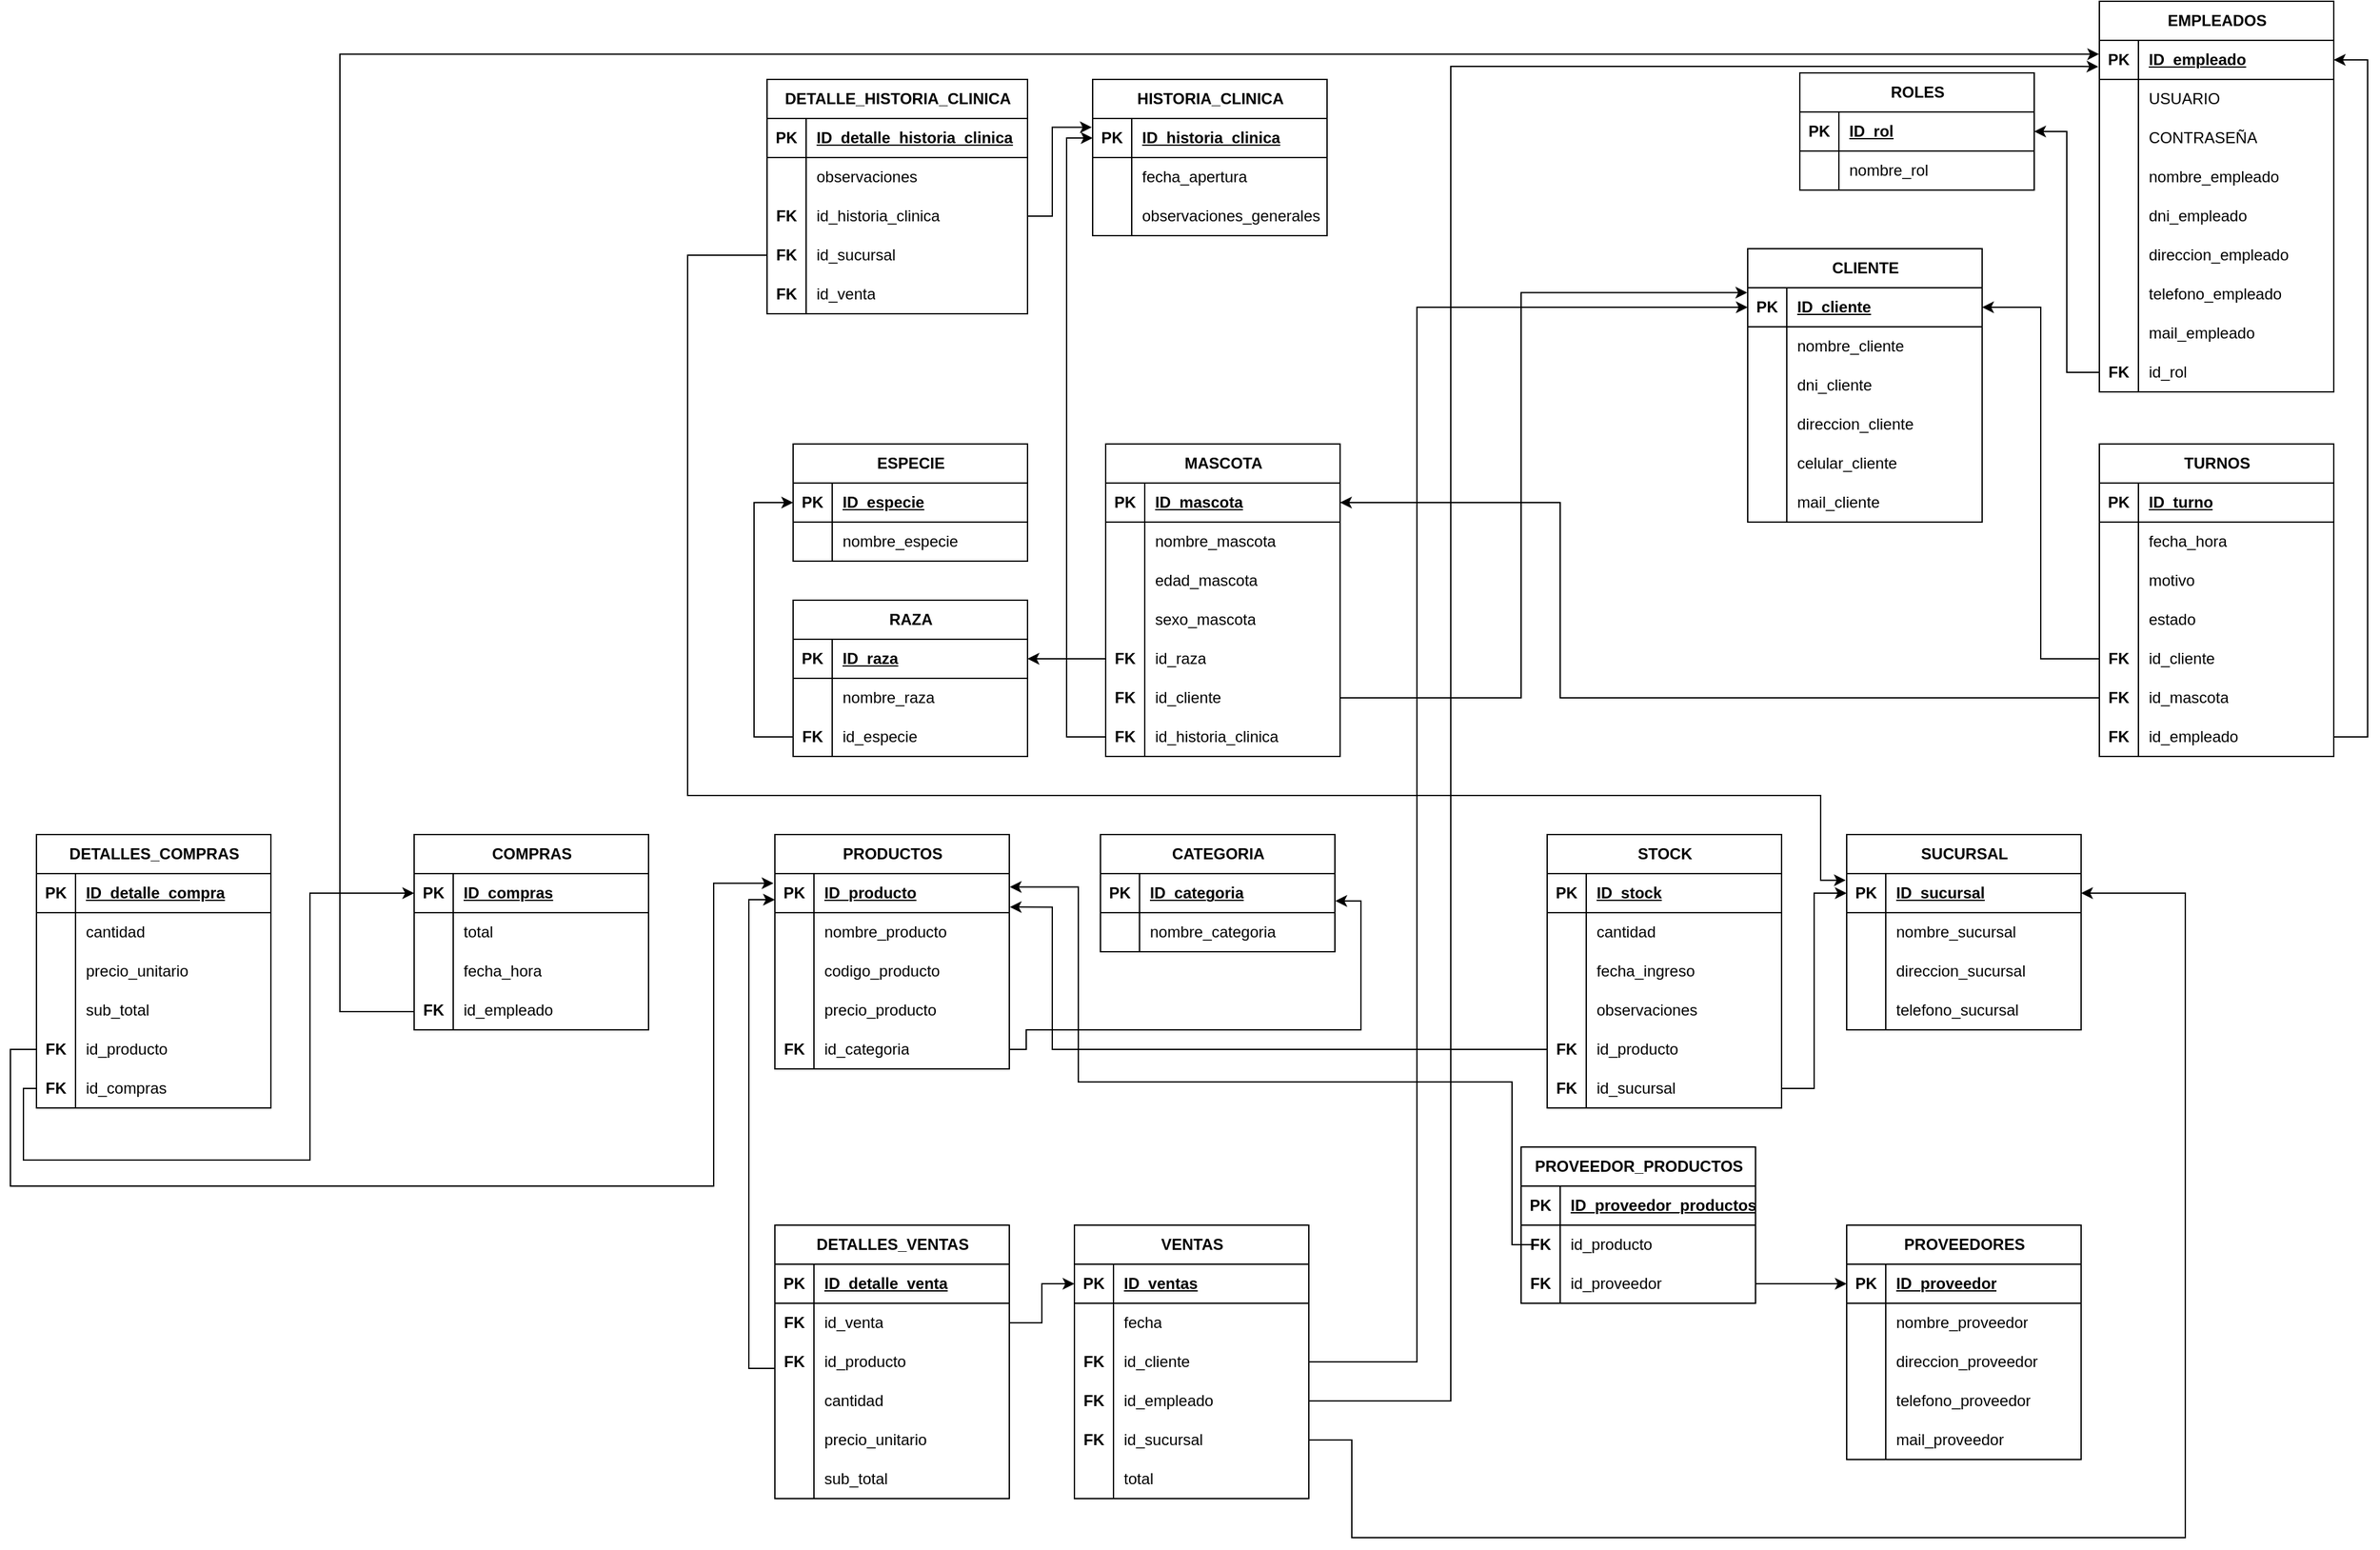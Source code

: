 <mxfile version="26.0.16">
  <diagram id="R2lEEEUBdFMjLlhIrx00" name="Page-1">
    <mxGraphModel dx="2453" dy="1537" grid="1" gridSize="10" guides="1" tooltips="1" connect="1" arrows="1" fold="1" page="0" pageScale="1" pageWidth="850" pageHeight="1100" math="0" shadow="0" extFonts="Permanent Marker^https://fonts.googleapis.com/css?family=Permanent+Marker">
      <root>
        <mxCell id="0" />
        <mxCell id="1" parent="0" />
        <mxCell id="WTc1vzWQQzm3dw_X7veu-24" value="CLIENTE" style="shape=table;startSize=30;container=1;collapsible=1;childLayout=tableLayout;fixedRows=1;rowLines=0;fontStyle=1;align=center;resizeLast=1;html=1;" parent="1" vertex="1">
          <mxGeometry x="604" y="170" width="180" height="210" as="geometry" />
        </mxCell>
        <mxCell id="WTc1vzWQQzm3dw_X7veu-25" value="" style="shape=tableRow;horizontal=0;startSize=0;swimlaneHead=0;swimlaneBody=0;fillColor=none;collapsible=0;dropTarget=0;points=[[0,0.5],[1,0.5]];portConstraint=eastwest;top=0;left=0;right=0;bottom=1;" parent="WTc1vzWQQzm3dw_X7veu-24" vertex="1">
          <mxGeometry y="30" width="180" height="30" as="geometry" />
        </mxCell>
        <mxCell id="WTc1vzWQQzm3dw_X7veu-26" value="PK" style="shape=partialRectangle;connectable=0;fillColor=none;top=0;left=0;bottom=0;right=0;fontStyle=1;overflow=hidden;whiteSpace=wrap;html=1;" parent="WTc1vzWQQzm3dw_X7veu-25" vertex="1">
          <mxGeometry width="30" height="30" as="geometry">
            <mxRectangle width="30" height="30" as="alternateBounds" />
          </mxGeometry>
        </mxCell>
        <mxCell id="WTc1vzWQQzm3dw_X7veu-27" value="ID_cliente" style="shape=partialRectangle;connectable=0;fillColor=none;top=0;left=0;bottom=0;right=0;align=left;spacingLeft=6;fontStyle=5;overflow=hidden;whiteSpace=wrap;html=1;" parent="WTc1vzWQQzm3dw_X7veu-25" vertex="1">
          <mxGeometry x="30" width="150" height="30" as="geometry">
            <mxRectangle width="150" height="30" as="alternateBounds" />
          </mxGeometry>
        </mxCell>
        <mxCell id="WTc1vzWQQzm3dw_X7veu-28" value="" style="shape=tableRow;horizontal=0;startSize=0;swimlaneHead=0;swimlaneBody=0;fillColor=none;collapsible=0;dropTarget=0;points=[[0,0.5],[1,0.5]];portConstraint=eastwest;top=0;left=0;right=0;bottom=0;" parent="WTc1vzWQQzm3dw_X7veu-24" vertex="1">
          <mxGeometry y="60" width="180" height="30" as="geometry" />
        </mxCell>
        <mxCell id="WTc1vzWQQzm3dw_X7veu-29" value="" style="shape=partialRectangle;connectable=0;fillColor=none;top=0;left=0;bottom=0;right=0;editable=1;overflow=hidden;whiteSpace=wrap;html=1;" parent="WTc1vzWQQzm3dw_X7veu-28" vertex="1">
          <mxGeometry width="30" height="30" as="geometry">
            <mxRectangle width="30" height="30" as="alternateBounds" />
          </mxGeometry>
        </mxCell>
        <mxCell id="WTc1vzWQQzm3dw_X7veu-30" value="nombre_cliente" style="shape=partialRectangle;connectable=0;fillColor=none;top=0;left=0;bottom=0;right=0;align=left;spacingLeft=6;overflow=hidden;whiteSpace=wrap;html=1;" parent="WTc1vzWQQzm3dw_X7veu-28" vertex="1">
          <mxGeometry x="30" width="150" height="30" as="geometry">
            <mxRectangle width="150" height="30" as="alternateBounds" />
          </mxGeometry>
        </mxCell>
        <mxCell id="WTc1vzWQQzm3dw_X7veu-31" value="" style="shape=tableRow;horizontal=0;startSize=0;swimlaneHead=0;swimlaneBody=0;fillColor=none;collapsible=0;dropTarget=0;points=[[0,0.5],[1,0.5]];portConstraint=eastwest;top=0;left=0;right=0;bottom=0;" parent="WTc1vzWQQzm3dw_X7veu-24" vertex="1">
          <mxGeometry y="90" width="180" height="30" as="geometry" />
        </mxCell>
        <mxCell id="WTc1vzWQQzm3dw_X7veu-32" value="" style="shape=partialRectangle;connectable=0;fillColor=none;top=0;left=0;bottom=0;right=0;editable=1;overflow=hidden;whiteSpace=wrap;html=1;" parent="WTc1vzWQQzm3dw_X7veu-31" vertex="1">
          <mxGeometry width="30" height="30" as="geometry">
            <mxRectangle width="30" height="30" as="alternateBounds" />
          </mxGeometry>
        </mxCell>
        <mxCell id="WTc1vzWQQzm3dw_X7veu-33" value="dni_cliente" style="shape=partialRectangle;connectable=0;fillColor=none;top=0;left=0;bottom=0;right=0;align=left;spacingLeft=6;overflow=hidden;whiteSpace=wrap;html=1;" parent="WTc1vzWQQzm3dw_X7veu-31" vertex="1">
          <mxGeometry x="30" width="150" height="30" as="geometry">
            <mxRectangle width="150" height="30" as="alternateBounds" />
          </mxGeometry>
        </mxCell>
        <mxCell id="WTc1vzWQQzm3dw_X7veu-146" style="shape=tableRow;horizontal=0;startSize=0;swimlaneHead=0;swimlaneBody=0;fillColor=none;collapsible=0;dropTarget=0;points=[[0,0.5],[1,0.5]];portConstraint=eastwest;top=0;left=0;right=0;bottom=0;" parent="WTc1vzWQQzm3dw_X7veu-24" vertex="1">
          <mxGeometry y="120" width="180" height="30" as="geometry" />
        </mxCell>
        <mxCell id="WTc1vzWQQzm3dw_X7veu-147" style="shape=partialRectangle;connectable=0;fillColor=none;top=0;left=0;bottom=0;right=0;editable=1;overflow=hidden;whiteSpace=wrap;html=1;" parent="WTc1vzWQQzm3dw_X7veu-146" vertex="1">
          <mxGeometry width="30" height="30" as="geometry">
            <mxRectangle width="30" height="30" as="alternateBounds" />
          </mxGeometry>
        </mxCell>
        <mxCell id="WTc1vzWQQzm3dw_X7veu-148" value="direccion_cliente" style="shape=partialRectangle;connectable=0;fillColor=none;top=0;left=0;bottom=0;right=0;align=left;spacingLeft=6;overflow=hidden;whiteSpace=wrap;html=1;" parent="WTc1vzWQQzm3dw_X7veu-146" vertex="1">
          <mxGeometry x="30" width="150" height="30" as="geometry">
            <mxRectangle width="150" height="30" as="alternateBounds" />
          </mxGeometry>
        </mxCell>
        <mxCell id="WTc1vzWQQzm3dw_X7veu-143" style="shape=tableRow;horizontal=0;startSize=0;swimlaneHead=0;swimlaneBody=0;fillColor=none;collapsible=0;dropTarget=0;points=[[0,0.5],[1,0.5]];portConstraint=eastwest;top=0;left=0;right=0;bottom=0;" parent="WTc1vzWQQzm3dw_X7veu-24" vertex="1">
          <mxGeometry y="150" width="180" height="30" as="geometry" />
        </mxCell>
        <mxCell id="WTc1vzWQQzm3dw_X7veu-144" style="shape=partialRectangle;connectable=0;fillColor=none;top=0;left=0;bottom=0;right=0;editable=1;overflow=hidden;whiteSpace=wrap;html=1;" parent="WTc1vzWQQzm3dw_X7veu-143" vertex="1">
          <mxGeometry width="30" height="30" as="geometry">
            <mxRectangle width="30" height="30" as="alternateBounds" />
          </mxGeometry>
        </mxCell>
        <mxCell id="WTc1vzWQQzm3dw_X7veu-145" value="celular_cliente" style="shape=partialRectangle;connectable=0;fillColor=none;top=0;left=0;bottom=0;right=0;align=left;spacingLeft=6;overflow=hidden;whiteSpace=wrap;html=1;" parent="WTc1vzWQQzm3dw_X7veu-143" vertex="1">
          <mxGeometry x="30" width="150" height="30" as="geometry">
            <mxRectangle width="150" height="30" as="alternateBounds" />
          </mxGeometry>
        </mxCell>
        <mxCell id="WTc1vzWQQzm3dw_X7veu-140" style="shape=tableRow;horizontal=0;startSize=0;swimlaneHead=0;swimlaneBody=0;fillColor=none;collapsible=0;dropTarget=0;points=[[0,0.5],[1,0.5]];portConstraint=eastwest;top=0;left=0;right=0;bottom=0;" parent="WTc1vzWQQzm3dw_X7veu-24" vertex="1">
          <mxGeometry y="180" width="180" height="30" as="geometry" />
        </mxCell>
        <mxCell id="WTc1vzWQQzm3dw_X7veu-141" style="shape=partialRectangle;connectable=0;fillColor=none;top=0;left=0;bottom=0;right=0;editable=1;overflow=hidden;whiteSpace=wrap;html=1;" parent="WTc1vzWQQzm3dw_X7veu-140" vertex="1">
          <mxGeometry width="30" height="30" as="geometry">
            <mxRectangle width="30" height="30" as="alternateBounds" />
          </mxGeometry>
        </mxCell>
        <mxCell id="WTc1vzWQQzm3dw_X7veu-142" value="mail_cliente" style="shape=partialRectangle;connectable=0;fillColor=none;top=0;left=0;bottom=0;right=0;align=left;spacingLeft=6;overflow=hidden;whiteSpace=wrap;html=1;" parent="WTc1vzWQQzm3dw_X7veu-140" vertex="1">
          <mxGeometry x="30" width="150" height="30" as="geometry">
            <mxRectangle width="150" height="30" as="alternateBounds" />
          </mxGeometry>
        </mxCell>
        <mxCell id="WTc1vzWQQzm3dw_X7veu-37" value="MASCOTA" style="shape=table;startSize=30;container=1;collapsible=1;childLayout=tableLayout;fixedRows=1;rowLines=0;fontStyle=1;align=center;resizeLast=1;html=1;" parent="1" vertex="1">
          <mxGeometry x="111" y="320" width="180" height="240" as="geometry" />
        </mxCell>
        <mxCell id="WTc1vzWQQzm3dw_X7veu-38" value="" style="shape=tableRow;horizontal=0;startSize=0;swimlaneHead=0;swimlaneBody=0;fillColor=none;collapsible=0;dropTarget=0;points=[[0,0.5],[1,0.5]];portConstraint=eastwest;top=0;left=0;right=0;bottom=1;" parent="WTc1vzWQQzm3dw_X7veu-37" vertex="1">
          <mxGeometry y="30" width="180" height="30" as="geometry" />
        </mxCell>
        <mxCell id="WTc1vzWQQzm3dw_X7veu-39" value="PK" style="shape=partialRectangle;connectable=0;fillColor=none;top=0;left=0;bottom=0;right=0;fontStyle=1;overflow=hidden;whiteSpace=wrap;html=1;" parent="WTc1vzWQQzm3dw_X7veu-38" vertex="1">
          <mxGeometry width="30" height="30" as="geometry">
            <mxRectangle width="30" height="30" as="alternateBounds" />
          </mxGeometry>
        </mxCell>
        <mxCell id="WTc1vzWQQzm3dw_X7veu-40" value="ID_mascota&lt;span style=&quot;white-space: pre;&quot;&gt;&#x9;&lt;/span&gt;" style="shape=partialRectangle;connectable=0;fillColor=none;top=0;left=0;bottom=0;right=0;align=left;spacingLeft=6;fontStyle=5;overflow=hidden;whiteSpace=wrap;html=1;" parent="WTc1vzWQQzm3dw_X7veu-38" vertex="1">
          <mxGeometry x="30" width="150" height="30" as="geometry">
            <mxRectangle width="150" height="30" as="alternateBounds" />
          </mxGeometry>
        </mxCell>
        <mxCell id="WTc1vzWQQzm3dw_X7veu-41" value="" style="shape=tableRow;horizontal=0;startSize=0;swimlaneHead=0;swimlaneBody=0;fillColor=none;collapsible=0;dropTarget=0;points=[[0,0.5],[1,0.5]];portConstraint=eastwest;top=0;left=0;right=0;bottom=0;" parent="WTc1vzWQQzm3dw_X7veu-37" vertex="1">
          <mxGeometry y="60" width="180" height="30" as="geometry" />
        </mxCell>
        <mxCell id="WTc1vzWQQzm3dw_X7veu-42" value="" style="shape=partialRectangle;connectable=0;fillColor=none;top=0;left=0;bottom=0;right=0;editable=1;overflow=hidden;whiteSpace=wrap;html=1;" parent="WTc1vzWQQzm3dw_X7veu-41" vertex="1">
          <mxGeometry width="30" height="30" as="geometry">
            <mxRectangle width="30" height="30" as="alternateBounds" />
          </mxGeometry>
        </mxCell>
        <mxCell id="WTc1vzWQQzm3dw_X7veu-43" value="nombre_mascota" style="shape=partialRectangle;connectable=0;fillColor=none;top=0;left=0;bottom=0;right=0;align=left;spacingLeft=6;overflow=hidden;whiteSpace=wrap;html=1;" parent="WTc1vzWQQzm3dw_X7veu-41" vertex="1">
          <mxGeometry x="30" width="150" height="30" as="geometry">
            <mxRectangle width="150" height="30" as="alternateBounds" />
          </mxGeometry>
        </mxCell>
        <mxCell id="WTc1vzWQQzm3dw_X7veu-44" value="" style="shape=tableRow;horizontal=0;startSize=0;swimlaneHead=0;swimlaneBody=0;fillColor=none;collapsible=0;dropTarget=0;points=[[0,0.5],[1,0.5]];portConstraint=eastwest;top=0;left=0;right=0;bottom=0;" parent="WTc1vzWQQzm3dw_X7veu-37" vertex="1">
          <mxGeometry y="90" width="180" height="30" as="geometry" />
        </mxCell>
        <mxCell id="WTc1vzWQQzm3dw_X7veu-45" value="" style="shape=partialRectangle;connectable=0;fillColor=none;top=0;left=0;bottom=0;right=0;editable=1;overflow=hidden;whiteSpace=wrap;html=1;" parent="WTc1vzWQQzm3dw_X7veu-44" vertex="1">
          <mxGeometry width="30" height="30" as="geometry">
            <mxRectangle width="30" height="30" as="alternateBounds" />
          </mxGeometry>
        </mxCell>
        <mxCell id="WTc1vzWQQzm3dw_X7veu-46" value="edad_mascota" style="shape=partialRectangle;connectable=0;fillColor=none;top=0;left=0;bottom=0;right=0;align=left;spacingLeft=6;overflow=hidden;whiteSpace=wrap;html=1;" parent="WTc1vzWQQzm3dw_X7veu-44" vertex="1">
          <mxGeometry x="30" width="150" height="30" as="geometry">
            <mxRectangle width="150" height="30" as="alternateBounds" />
          </mxGeometry>
        </mxCell>
        <mxCell id="WTc1vzWQQzm3dw_X7veu-47" value="" style="shape=tableRow;horizontal=0;startSize=0;swimlaneHead=0;swimlaneBody=0;fillColor=none;collapsible=0;dropTarget=0;points=[[0,0.5],[1,0.5]];portConstraint=eastwest;top=0;left=0;right=0;bottom=0;" parent="WTc1vzWQQzm3dw_X7veu-37" vertex="1">
          <mxGeometry y="120" width="180" height="30" as="geometry" />
        </mxCell>
        <mxCell id="WTc1vzWQQzm3dw_X7veu-48" value="" style="shape=partialRectangle;connectable=0;fillColor=none;top=0;left=0;bottom=0;right=0;editable=1;overflow=hidden;whiteSpace=wrap;html=1;" parent="WTc1vzWQQzm3dw_X7veu-47" vertex="1">
          <mxGeometry width="30" height="30" as="geometry">
            <mxRectangle width="30" height="30" as="alternateBounds" />
          </mxGeometry>
        </mxCell>
        <mxCell id="WTc1vzWQQzm3dw_X7veu-49" value="sexo_mascota" style="shape=partialRectangle;connectable=0;fillColor=none;top=0;left=0;bottom=0;right=0;align=left;spacingLeft=6;overflow=hidden;whiteSpace=wrap;html=1;" parent="WTc1vzWQQzm3dw_X7veu-47" vertex="1">
          <mxGeometry x="30" width="150" height="30" as="geometry">
            <mxRectangle width="150" height="30" as="alternateBounds" />
          </mxGeometry>
        </mxCell>
        <mxCell id="WTc1vzWQQzm3dw_X7veu-161" style="shape=tableRow;horizontal=0;startSize=0;swimlaneHead=0;swimlaneBody=0;fillColor=none;collapsible=0;dropTarget=0;points=[[0,0.5],[1,0.5]];portConstraint=eastwest;top=0;left=0;right=0;bottom=0;" parent="WTc1vzWQQzm3dw_X7veu-37" vertex="1">
          <mxGeometry y="150" width="180" height="30" as="geometry" />
        </mxCell>
        <mxCell id="WTc1vzWQQzm3dw_X7veu-162" value="&lt;b&gt;FK&lt;/b&gt;" style="shape=partialRectangle;connectable=0;fillColor=none;top=0;left=0;bottom=0;right=0;editable=1;overflow=hidden;whiteSpace=wrap;html=1;" parent="WTc1vzWQQzm3dw_X7veu-161" vertex="1">
          <mxGeometry width="30" height="30" as="geometry">
            <mxRectangle width="30" height="30" as="alternateBounds" />
          </mxGeometry>
        </mxCell>
        <mxCell id="WTc1vzWQQzm3dw_X7veu-163" value="id_raza" style="shape=partialRectangle;connectable=0;fillColor=none;top=0;left=0;bottom=0;right=0;align=left;spacingLeft=6;overflow=hidden;whiteSpace=wrap;html=1;" parent="WTc1vzWQQzm3dw_X7veu-161" vertex="1">
          <mxGeometry x="30" width="150" height="30" as="geometry">
            <mxRectangle width="150" height="30" as="alternateBounds" />
          </mxGeometry>
        </mxCell>
        <mxCell id="WTc1vzWQQzm3dw_X7veu-164" style="shape=tableRow;horizontal=0;startSize=0;swimlaneHead=0;swimlaneBody=0;fillColor=none;collapsible=0;dropTarget=0;points=[[0,0.5],[1,0.5]];portConstraint=eastwest;top=0;left=0;right=0;bottom=0;" parent="WTc1vzWQQzm3dw_X7veu-37" vertex="1">
          <mxGeometry y="180" width="180" height="30" as="geometry" />
        </mxCell>
        <mxCell id="WTc1vzWQQzm3dw_X7veu-165" value="&lt;b&gt;FK&lt;/b&gt;" style="shape=partialRectangle;connectable=0;fillColor=none;top=0;left=0;bottom=0;right=0;editable=1;overflow=hidden;whiteSpace=wrap;html=1;" parent="WTc1vzWQQzm3dw_X7veu-164" vertex="1">
          <mxGeometry width="30" height="30" as="geometry">
            <mxRectangle width="30" height="30" as="alternateBounds" />
          </mxGeometry>
        </mxCell>
        <mxCell id="WTc1vzWQQzm3dw_X7veu-166" value="id_cliente" style="shape=partialRectangle;connectable=0;fillColor=none;top=0;left=0;bottom=0;right=0;align=left;spacingLeft=6;overflow=hidden;whiteSpace=wrap;html=1;" parent="WTc1vzWQQzm3dw_X7veu-164" vertex="1">
          <mxGeometry x="30" width="150" height="30" as="geometry">
            <mxRectangle width="150" height="30" as="alternateBounds" />
          </mxGeometry>
        </mxCell>
        <mxCell id="TfRe8ANzSP0XQ8pKW8M8-62" style="shape=tableRow;horizontal=0;startSize=0;swimlaneHead=0;swimlaneBody=0;fillColor=none;collapsible=0;dropTarget=0;points=[[0,0.5],[1,0.5]];portConstraint=eastwest;top=0;left=0;right=0;bottom=0;" parent="WTc1vzWQQzm3dw_X7veu-37" vertex="1">
          <mxGeometry y="210" width="180" height="30" as="geometry" />
        </mxCell>
        <mxCell id="TfRe8ANzSP0XQ8pKW8M8-63" value="&lt;b&gt;FK&lt;/b&gt;" style="shape=partialRectangle;connectable=0;fillColor=none;top=0;left=0;bottom=0;right=0;editable=1;overflow=hidden;whiteSpace=wrap;html=1;" parent="TfRe8ANzSP0XQ8pKW8M8-62" vertex="1">
          <mxGeometry width="30" height="30" as="geometry">
            <mxRectangle width="30" height="30" as="alternateBounds" />
          </mxGeometry>
        </mxCell>
        <mxCell id="TfRe8ANzSP0XQ8pKW8M8-64" value="id_historia_clinica" style="shape=partialRectangle;connectable=0;fillColor=none;top=0;left=0;bottom=0;right=0;align=left;spacingLeft=6;overflow=hidden;whiteSpace=wrap;html=1;" parent="TfRe8ANzSP0XQ8pKW8M8-62" vertex="1">
          <mxGeometry x="30" width="150" height="30" as="geometry">
            <mxRectangle width="150" height="30" as="alternateBounds" />
          </mxGeometry>
        </mxCell>
        <mxCell id="WTc1vzWQQzm3dw_X7veu-50" value="PRODUCTOS" style="shape=table;startSize=30;container=1;collapsible=1;childLayout=tableLayout;fixedRows=1;rowLines=0;fontStyle=1;align=center;resizeLast=1;html=1;" parent="1" vertex="1">
          <mxGeometry x="-143" y="620" width="180" height="180" as="geometry" />
        </mxCell>
        <mxCell id="WTc1vzWQQzm3dw_X7veu-51" value="" style="shape=tableRow;horizontal=0;startSize=0;swimlaneHead=0;swimlaneBody=0;fillColor=none;collapsible=0;dropTarget=0;points=[[0,0.5],[1,0.5]];portConstraint=eastwest;top=0;left=0;right=0;bottom=1;" parent="WTc1vzWQQzm3dw_X7veu-50" vertex="1">
          <mxGeometry y="30" width="180" height="30" as="geometry" />
        </mxCell>
        <mxCell id="WTc1vzWQQzm3dw_X7veu-52" value="PK" style="shape=partialRectangle;connectable=0;fillColor=none;top=0;left=0;bottom=0;right=0;fontStyle=1;overflow=hidden;whiteSpace=wrap;html=1;" parent="WTc1vzWQQzm3dw_X7veu-51" vertex="1">
          <mxGeometry width="30" height="30" as="geometry">
            <mxRectangle width="30" height="30" as="alternateBounds" />
          </mxGeometry>
        </mxCell>
        <mxCell id="WTc1vzWQQzm3dw_X7veu-53" value="ID_producto" style="shape=partialRectangle;connectable=0;fillColor=none;top=0;left=0;bottom=0;right=0;align=left;spacingLeft=6;fontStyle=5;overflow=hidden;whiteSpace=wrap;html=1;" parent="WTc1vzWQQzm3dw_X7veu-51" vertex="1">
          <mxGeometry x="30" width="150" height="30" as="geometry">
            <mxRectangle width="150" height="30" as="alternateBounds" />
          </mxGeometry>
        </mxCell>
        <mxCell id="WTc1vzWQQzm3dw_X7veu-54" value="" style="shape=tableRow;horizontal=0;startSize=0;swimlaneHead=0;swimlaneBody=0;fillColor=none;collapsible=0;dropTarget=0;points=[[0,0.5],[1,0.5]];portConstraint=eastwest;top=0;left=0;right=0;bottom=0;" parent="WTc1vzWQQzm3dw_X7veu-50" vertex="1">
          <mxGeometry y="60" width="180" height="30" as="geometry" />
        </mxCell>
        <mxCell id="WTc1vzWQQzm3dw_X7veu-55" value="" style="shape=partialRectangle;connectable=0;fillColor=none;top=0;left=0;bottom=0;right=0;editable=1;overflow=hidden;whiteSpace=wrap;html=1;" parent="WTc1vzWQQzm3dw_X7veu-54" vertex="1">
          <mxGeometry width="30" height="30" as="geometry">
            <mxRectangle width="30" height="30" as="alternateBounds" />
          </mxGeometry>
        </mxCell>
        <mxCell id="WTc1vzWQQzm3dw_X7veu-56" value="nombre_producto" style="shape=partialRectangle;connectable=0;fillColor=none;top=0;left=0;bottom=0;right=0;align=left;spacingLeft=6;overflow=hidden;whiteSpace=wrap;html=1;" parent="WTc1vzWQQzm3dw_X7veu-54" vertex="1">
          <mxGeometry x="30" width="150" height="30" as="geometry">
            <mxRectangle width="150" height="30" as="alternateBounds" />
          </mxGeometry>
        </mxCell>
        <mxCell id="WTc1vzWQQzm3dw_X7veu-57" value="" style="shape=tableRow;horizontal=0;startSize=0;swimlaneHead=0;swimlaneBody=0;fillColor=none;collapsible=0;dropTarget=0;points=[[0,0.5],[1,0.5]];portConstraint=eastwest;top=0;left=0;right=0;bottom=0;" parent="WTc1vzWQQzm3dw_X7veu-50" vertex="1">
          <mxGeometry y="90" width="180" height="30" as="geometry" />
        </mxCell>
        <mxCell id="WTc1vzWQQzm3dw_X7veu-58" value="" style="shape=partialRectangle;connectable=0;fillColor=none;top=0;left=0;bottom=0;right=0;editable=1;overflow=hidden;whiteSpace=wrap;html=1;" parent="WTc1vzWQQzm3dw_X7veu-57" vertex="1">
          <mxGeometry width="30" height="30" as="geometry">
            <mxRectangle width="30" height="30" as="alternateBounds" />
          </mxGeometry>
        </mxCell>
        <mxCell id="WTc1vzWQQzm3dw_X7veu-59" value="codigo_producto" style="shape=partialRectangle;connectable=0;fillColor=none;top=0;left=0;bottom=0;right=0;align=left;spacingLeft=6;overflow=hidden;whiteSpace=wrap;html=1;" parent="WTc1vzWQQzm3dw_X7veu-57" vertex="1">
          <mxGeometry x="30" width="150" height="30" as="geometry">
            <mxRectangle width="150" height="30" as="alternateBounds" />
          </mxGeometry>
        </mxCell>
        <mxCell id="WTc1vzWQQzm3dw_X7veu-170" style="shape=tableRow;horizontal=0;startSize=0;swimlaneHead=0;swimlaneBody=0;fillColor=none;collapsible=0;dropTarget=0;points=[[0,0.5],[1,0.5]];portConstraint=eastwest;top=0;left=0;right=0;bottom=0;" parent="WTc1vzWQQzm3dw_X7veu-50" vertex="1">
          <mxGeometry y="120" width="180" height="30" as="geometry" />
        </mxCell>
        <mxCell id="WTc1vzWQQzm3dw_X7veu-171" style="shape=partialRectangle;connectable=0;fillColor=none;top=0;left=0;bottom=0;right=0;editable=1;overflow=hidden;whiteSpace=wrap;html=1;" parent="WTc1vzWQQzm3dw_X7veu-170" vertex="1">
          <mxGeometry width="30" height="30" as="geometry">
            <mxRectangle width="30" height="30" as="alternateBounds" />
          </mxGeometry>
        </mxCell>
        <mxCell id="WTc1vzWQQzm3dw_X7veu-172" value="precio_producto" style="shape=partialRectangle;connectable=0;fillColor=none;top=0;left=0;bottom=0;right=0;align=left;spacingLeft=6;overflow=hidden;whiteSpace=wrap;html=1;" parent="WTc1vzWQQzm3dw_X7veu-170" vertex="1">
          <mxGeometry x="30" width="150" height="30" as="geometry">
            <mxRectangle width="150" height="30" as="alternateBounds" />
          </mxGeometry>
        </mxCell>
        <mxCell id="WTc1vzWQQzm3dw_X7veu-307" style="shape=tableRow;horizontal=0;startSize=0;swimlaneHead=0;swimlaneBody=0;fillColor=none;collapsible=0;dropTarget=0;points=[[0,0.5],[1,0.5]];portConstraint=eastwest;top=0;left=0;right=0;bottom=0;" parent="WTc1vzWQQzm3dw_X7veu-50" vertex="1">
          <mxGeometry y="150" width="180" height="30" as="geometry" />
        </mxCell>
        <mxCell id="WTc1vzWQQzm3dw_X7veu-308" value="&lt;b&gt;FK&lt;/b&gt;" style="shape=partialRectangle;connectable=0;fillColor=none;top=0;left=0;bottom=0;right=0;editable=1;overflow=hidden;whiteSpace=wrap;html=1;" parent="WTc1vzWQQzm3dw_X7veu-307" vertex="1">
          <mxGeometry width="30" height="30" as="geometry">
            <mxRectangle width="30" height="30" as="alternateBounds" />
          </mxGeometry>
        </mxCell>
        <mxCell id="WTc1vzWQQzm3dw_X7veu-309" value="id_categoria" style="shape=partialRectangle;connectable=0;fillColor=none;top=0;left=0;bottom=0;right=0;align=left;spacingLeft=6;overflow=hidden;whiteSpace=wrap;html=1;" parent="WTc1vzWQQzm3dw_X7veu-307" vertex="1">
          <mxGeometry x="30" width="150" height="30" as="geometry">
            <mxRectangle width="150" height="30" as="alternateBounds" />
          </mxGeometry>
        </mxCell>
        <mxCell id="WTc1vzWQQzm3dw_X7veu-63" value="PROVEEDORES" style="shape=table;startSize=30;container=1;collapsible=1;childLayout=tableLayout;fixedRows=1;rowLines=0;fontStyle=1;align=center;resizeLast=1;html=1;" parent="1" vertex="1">
          <mxGeometry x="680" y="920" width="180" height="180" as="geometry" />
        </mxCell>
        <mxCell id="WTc1vzWQQzm3dw_X7veu-64" value="" style="shape=tableRow;horizontal=0;startSize=0;swimlaneHead=0;swimlaneBody=0;fillColor=none;collapsible=0;dropTarget=0;points=[[0,0.5],[1,0.5]];portConstraint=eastwest;top=0;left=0;right=0;bottom=1;" parent="WTc1vzWQQzm3dw_X7veu-63" vertex="1">
          <mxGeometry y="30" width="180" height="30" as="geometry" />
        </mxCell>
        <mxCell id="WTc1vzWQQzm3dw_X7veu-65" value="PK" style="shape=partialRectangle;connectable=0;fillColor=none;top=0;left=0;bottom=0;right=0;fontStyle=1;overflow=hidden;whiteSpace=wrap;html=1;" parent="WTc1vzWQQzm3dw_X7veu-64" vertex="1">
          <mxGeometry width="30" height="30" as="geometry">
            <mxRectangle width="30" height="30" as="alternateBounds" />
          </mxGeometry>
        </mxCell>
        <mxCell id="WTc1vzWQQzm3dw_X7veu-66" value="ID_proveedor" style="shape=partialRectangle;connectable=0;fillColor=none;top=0;left=0;bottom=0;right=0;align=left;spacingLeft=6;fontStyle=5;overflow=hidden;whiteSpace=wrap;html=1;" parent="WTc1vzWQQzm3dw_X7veu-64" vertex="1">
          <mxGeometry x="30" width="150" height="30" as="geometry">
            <mxRectangle width="150" height="30" as="alternateBounds" />
          </mxGeometry>
        </mxCell>
        <mxCell id="WTc1vzWQQzm3dw_X7veu-67" value="" style="shape=tableRow;horizontal=0;startSize=0;swimlaneHead=0;swimlaneBody=0;fillColor=none;collapsible=0;dropTarget=0;points=[[0,0.5],[1,0.5]];portConstraint=eastwest;top=0;left=0;right=0;bottom=0;" parent="WTc1vzWQQzm3dw_X7veu-63" vertex="1">
          <mxGeometry y="60" width="180" height="30" as="geometry" />
        </mxCell>
        <mxCell id="WTc1vzWQQzm3dw_X7veu-68" value="" style="shape=partialRectangle;connectable=0;fillColor=none;top=0;left=0;bottom=0;right=0;editable=1;overflow=hidden;whiteSpace=wrap;html=1;" parent="WTc1vzWQQzm3dw_X7veu-67" vertex="1">
          <mxGeometry width="30" height="30" as="geometry">
            <mxRectangle width="30" height="30" as="alternateBounds" />
          </mxGeometry>
        </mxCell>
        <mxCell id="WTc1vzWQQzm3dw_X7veu-69" value="nombre_proveedor" style="shape=partialRectangle;connectable=0;fillColor=none;top=0;left=0;bottom=0;right=0;align=left;spacingLeft=6;overflow=hidden;whiteSpace=wrap;html=1;" parent="WTc1vzWQQzm3dw_X7veu-67" vertex="1">
          <mxGeometry x="30" width="150" height="30" as="geometry">
            <mxRectangle width="150" height="30" as="alternateBounds" />
          </mxGeometry>
        </mxCell>
        <mxCell id="WTc1vzWQQzm3dw_X7veu-70" value="" style="shape=tableRow;horizontal=0;startSize=0;swimlaneHead=0;swimlaneBody=0;fillColor=none;collapsible=0;dropTarget=0;points=[[0,0.5],[1,0.5]];portConstraint=eastwest;top=0;left=0;right=0;bottom=0;" parent="WTc1vzWQQzm3dw_X7veu-63" vertex="1">
          <mxGeometry y="90" width="180" height="30" as="geometry" />
        </mxCell>
        <mxCell id="WTc1vzWQQzm3dw_X7veu-71" value="" style="shape=partialRectangle;connectable=0;fillColor=none;top=0;left=0;bottom=0;right=0;editable=1;overflow=hidden;whiteSpace=wrap;html=1;" parent="WTc1vzWQQzm3dw_X7veu-70" vertex="1">
          <mxGeometry width="30" height="30" as="geometry">
            <mxRectangle width="30" height="30" as="alternateBounds" />
          </mxGeometry>
        </mxCell>
        <mxCell id="WTc1vzWQQzm3dw_X7veu-72" value="direccion_proveedor" style="shape=partialRectangle;connectable=0;fillColor=none;top=0;left=0;bottom=0;right=0;align=left;spacingLeft=6;overflow=hidden;whiteSpace=wrap;html=1;" parent="WTc1vzWQQzm3dw_X7veu-70" vertex="1">
          <mxGeometry x="30" width="150" height="30" as="geometry">
            <mxRectangle width="150" height="30" as="alternateBounds" />
          </mxGeometry>
        </mxCell>
        <mxCell id="WTc1vzWQQzm3dw_X7veu-73" value="" style="shape=tableRow;horizontal=0;startSize=0;swimlaneHead=0;swimlaneBody=0;fillColor=none;collapsible=0;dropTarget=0;points=[[0,0.5],[1,0.5]];portConstraint=eastwest;top=0;left=0;right=0;bottom=0;" parent="WTc1vzWQQzm3dw_X7veu-63" vertex="1">
          <mxGeometry y="120" width="180" height="30" as="geometry" />
        </mxCell>
        <mxCell id="WTc1vzWQQzm3dw_X7veu-74" value="" style="shape=partialRectangle;connectable=0;fillColor=none;top=0;left=0;bottom=0;right=0;editable=1;overflow=hidden;whiteSpace=wrap;html=1;" parent="WTc1vzWQQzm3dw_X7veu-73" vertex="1">
          <mxGeometry width="30" height="30" as="geometry">
            <mxRectangle width="30" height="30" as="alternateBounds" />
          </mxGeometry>
        </mxCell>
        <mxCell id="WTc1vzWQQzm3dw_X7veu-75" value="telefono_proveedor" style="shape=partialRectangle;connectable=0;fillColor=none;top=0;left=0;bottom=0;right=0;align=left;spacingLeft=6;overflow=hidden;whiteSpace=wrap;html=1;" parent="WTc1vzWQQzm3dw_X7veu-73" vertex="1">
          <mxGeometry x="30" width="150" height="30" as="geometry">
            <mxRectangle width="150" height="30" as="alternateBounds" />
          </mxGeometry>
        </mxCell>
        <mxCell id="WTc1vzWQQzm3dw_X7veu-179" style="shape=tableRow;horizontal=0;startSize=0;swimlaneHead=0;swimlaneBody=0;fillColor=none;collapsible=0;dropTarget=0;points=[[0,0.5],[1,0.5]];portConstraint=eastwest;top=0;left=0;right=0;bottom=0;" parent="WTc1vzWQQzm3dw_X7veu-63" vertex="1">
          <mxGeometry y="150" width="180" height="30" as="geometry" />
        </mxCell>
        <mxCell id="WTc1vzWQQzm3dw_X7veu-180" style="shape=partialRectangle;connectable=0;fillColor=none;top=0;left=0;bottom=0;right=0;editable=1;overflow=hidden;whiteSpace=wrap;html=1;" parent="WTc1vzWQQzm3dw_X7veu-179" vertex="1">
          <mxGeometry width="30" height="30" as="geometry">
            <mxRectangle width="30" height="30" as="alternateBounds" />
          </mxGeometry>
        </mxCell>
        <mxCell id="WTc1vzWQQzm3dw_X7veu-181" value="mail_proveedor" style="shape=partialRectangle;connectable=0;fillColor=none;top=0;left=0;bottom=0;right=0;align=left;spacingLeft=6;overflow=hidden;whiteSpace=wrap;html=1;" parent="WTc1vzWQQzm3dw_X7veu-179" vertex="1">
          <mxGeometry x="30" width="150" height="30" as="geometry">
            <mxRectangle width="150" height="30" as="alternateBounds" />
          </mxGeometry>
        </mxCell>
        <mxCell id="WTc1vzWQQzm3dw_X7veu-76" value="SUCURSAL" style="shape=table;startSize=30;container=1;collapsible=1;childLayout=tableLayout;fixedRows=1;rowLines=0;fontStyle=1;align=center;resizeLast=1;html=1;" parent="1" vertex="1">
          <mxGeometry x="680" y="620" width="180" height="150" as="geometry" />
        </mxCell>
        <mxCell id="WTc1vzWQQzm3dw_X7veu-77" value="" style="shape=tableRow;horizontal=0;startSize=0;swimlaneHead=0;swimlaneBody=0;fillColor=none;collapsible=0;dropTarget=0;points=[[0,0.5],[1,0.5]];portConstraint=eastwest;top=0;left=0;right=0;bottom=1;" parent="WTc1vzWQQzm3dw_X7veu-76" vertex="1">
          <mxGeometry y="30" width="180" height="30" as="geometry" />
        </mxCell>
        <mxCell id="WTc1vzWQQzm3dw_X7veu-78" value="PK" style="shape=partialRectangle;connectable=0;fillColor=none;top=0;left=0;bottom=0;right=0;fontStyle=1;overflow=hidden;whiteSpace=wrap;html=1;" parent="WTc1vzWQQzm3dw_X7veu-77" vertex="1">
          <mxGeometry width="30" height="30" as="geometry">
            <mxRectangle width="30" height="30" as="alternateBounds" />
          </mxGeometry>
        </mxCell>
        <mxCell id="WTc1vzWQQzm3dw_X7veu-79" value="ID_sucursal" style="shape=partialRectangle;connectable=0;fillColor=none;top=0;left=0;bottom=0;right=0;align=left;spacingLeft=6;fontStyle=5;overflow=hidden;whiteSpace=wrap;html=1;" parent="WTc1vzWQQzm3dw_X7veu-77" vertex="1">
          <mxGeometry x="30" width="150" height="30" as="geometry">
            <mxRectangle width="150" height="30" as="alternateBounds" />
          </mxGeometry>
        </mxCell>
        <mxCell id="WTc1vzWQQzm3dw_X7veu-80" value="" style="shape=tableRow;horizontal=0;startSize=0;swimlaneHead=0;swimlaneBody=0;fillColor=none;collapsible=0;dropTarget=0;points=[[0,0.5],[1,0.5]];portConstraint=eastwest;top=0;left=0;right=0;bottom=0;" parent="WTc1vzWQQzm3dw_X7veu-76" vertex="1">
          <mxGeometry y="60" width="180" height="30" as="geometry" />
        </mxCell>
        <mxCell id="WTc1vzWQQzm3dw_X7veu-81" value="" style="shape=partialRectangle;connectable=0;fillColor=none;top=0;left=0;bottom=0;right=0;editable=1;overflow=hidden;whiteSpace=wrap;html=1;" parent="WTc1vzWQQzm3dw_X7veu-80" vertex="1">
          <mxGeometry width="30" height="30" as="geometry">
            <mxRectangle width="30" height="30" as="alternateBounds" />
          </mxGeometry>
        </mxCell>
        <mxCell id="WTc1vzWQQzm3dw_X7veu-82" value="nombre_sucursal" style="shape=partialRectangle;connectable=0;fillColor=none;top=0;left=0;bottom=0;right=0;align=left;spacingLeft=6;overflow=hidden;whiteSpace=wrap;html=1;" parent="WTc1vzWQQzm3dw_X7veu-80" vertex="1">
          <mxGeometry x="30" width="150" height="30" as="geometry">
            <mxRectangle width="150" height="30" as="alternateBounds" />
          </mxGeometry>
        </mxCell>
        <mxCell id="WTc1vzWQQzm3dw_X7veu-83" value="" style="shape=tableRow;horizontal=0;startSize=0;swimlaneHead=0;swimlaneBody=0;fillColor=none;collapsible=0;dropTarget=0;points=[[0,0.5],[1,0.5]];portConstraint=eastwest;top=0;left=0;right=0;bottom=0;" parent="WTc1vzWQQzm3dw_X7veu-76" vertex="1">
          <mxGeometry y="90" width="180" height="30" as="geometry" />
        </mxCell>
        <mxCell id="WTc1vzWQQzm3dw_X7veu-84" value="" style="shape=partialRectangle;connectable=0;fillColor=none;top=0;left=0;bottom=0;right=0;editable=1;overflow=hidden;whiteSpace=wrap;html=1;" parent="WTc1vzWQQzm3dw_X7veu-83" vertex="1">
          <mxGeometry width="30" height="30" as="geometry">
            <mxRectangle width="30" height="30" as="alternateBounds" />
          </mxGeometry>
        </mxCell>
        <mxCell id="WTc1vzWQQzm3dw_X7veu-85" value="direccion_sucursal" style="shape=partialRectangle;connectable=0;fillColor=none;top=0;left=0;bottom=0;right=0;align=left;spacingLeft=6;overflow=hidden;whiteSpace=wrap;html=1;" parent="WTc1vzWQQzm3dw_X7veu-83" vertex="1">
          <mxGeometry x="30" width="150" height="30" as="geometry">
            <mxRectangle width="150" height="30" as="alternateBounds" />
          </mxGeometry>
        </mxCell>
        <mxCell id="WTc1vzWQQzm3dw_X7veu-86" value="" style="shape=tableRow;horizontal=0;startSize=0;swimlaneHead=0;swimlaneBody=0;fillColor=none;collapsible=0;dropTarget=0;points=[[0,0.5],[1,0.5]];portConstraint=eastwest;top=0;left=0;right=0;bottom=0;" parent="WTc1vzWQQzm3dw_X7veu-76" vertex="1">
          <mxGeometry y="120" width="180" height="30" as="geometry" />
        </mxCell>
        <mxCell id="WTc1vzWQQzm3dw_X7veu-87" value="" style="shape=partialRectangle;connectable=0;fillColor=none;top=0;left=0;bottom=0;right=0;editable=1;overflow=hidden;whiteSpace=wrap;html=1;" parent="WTc1vzWQQzm3dw_X7veu-86" vertex="1">
          <mxGeometry width="30" height="30" as="geometry">
            <mxRectangle width="30" height="30" as="alternateBounds" />
          </mxGeometry>
        </mxCell>
        <mxCell id="WTc1vzWQQzm3dw_X7veu-88" value="telefono_sucursal" style="shape=partialRectangle;connectable=0;fillColor=none;top=0;left=0;bottom=0;right=0;align=left;spacingLeft=6;overflow=hidden;whiteSpace=wrap;html=1;" parent="WTc1vzWQQzm3dw_X7veu-86" vertex="1">
          <mxGeometry x="30" width="150" height="30" as="geometry">
            <mxRectangle width="150" height="30" as="alternateBounds" />
          </mxGeometry>
        </mxCell>
        <mxCell id="WTc1vzWQQzm3dw_X7veu-89" value="EMPLEADOS" style="shape=table;startSize=30;container=1;collapsible=1;childLayout=tableLayout;fixedRows=1;rowLines=0;fontStyle=1;align=center;resizeLast=1;html=1;" parent="1" vertex="1">
          <mxGeometry x="874" y="-20" width="180" height="300" as="geometry">
            <mxRectangle x="245" y="40" width="120" height="30" as="alternateBounds" />
          </mxGeometry>
        </mxCell>
        <mxCell id="WTc1vzWQQzm3dw_X7veu-90" value="" style="shape=tableRow;horizontal=0;startSize=0;swimlaneHead=0;swimlaneBody=0;fillColor=none;collapsible=0;dropTarget=0;points=[[0,0.5],[1,0.5]];portConstraint=eastwest;top=0;left=0;right=0;bottom=1;" parent="WTc1vzWQQzm3dw_X7veu-89" vertex="1">
          <mxGeometry y="30" width="180" height="30" as="geometry" />
        </mxCell>
        <mxCell id="WTc1vzWQQzm3dw_X7veu-91" value="PK" style="shape=partialRectangle;connectable=0;fillColor=none;top=0;left=0;bottom=0;right=0;fontStyle=1;overflow=hidden;whiteSpace=wrap;html=1;" parent="WTc1vzWQQzm3dw_X7veu-90" vertex="1">
          <mxGeometry width="30" height="30" as="geometry">
            <mxRectangle width="30" height="30" as="alternateBounds" />
          </mxGeometry>
        </mxCell>
        <mxCell id="WTc1vzWQQzm3dw_X7veu-92" value="ID_empleado" style="shape=partialRectangle;connectable=0;fillColor=none;top=0;left=0;bottom=0;right=0;align=left;spacingLeft=6;fontStyle=5;overflow=hidden;whiteSpace=wrap;html=1;" parent="WTc1vzWQQzm3dw_X7veu-90" vertex="1">
          <mxGeometry x="30" width="150" height="30" as="geometry">
            <mxRectangle width="150" height="30" as="alternateBounds" />
          </mxGeometry>
        </mxCell>
        <mxCell id="WTc1vzWQQzm3dw_X7veu-93" value="" style="shape=tableRow;horizontal=0;startSize=0;swimlaneHead=0;swimlaneBody=0;fillColor=none;collapsible=0;dropTarget=0;points=[[0,0.5],[1,0.5]];portConstraint=eastwest;top=0;left=0;right=0;bottom=0;" parent="WTc1vzWQQzm3dw_X7veu-89" vertex="1">
          <mxGeometry y="60" width="180" height="30" as="geometry" />
        </mxCell>
        <mxCell id="WTc1vzWQQzm3dw_X7veu-94" value="" style="shape=partialRectangle;connectable=0;fillColor=none;top=0;left=0;bottom=0;right=0;editable=1;overflow=hidden;whiteSpace=wrap;html=1;" parent="WTc1vzWQQzm3dw_X7veu-93" vertex="1">
          <mxGeometry width="30" height="30" as="geometry">
            <mxRectangle width="30" height="30" as="alternateBounds" />
          </mxGeometry>
        </mxCell>
        <mxCell id="WTc1vzWQQzm3dw_X7veu-95" value="USUARIO" style="shape=partialRectangle;connectable=0;fillColor=none;top=0;left=0;bottom=0;right=0;align=left;spacingLeft=6;overflow=hidden;whiteSpace=wrap;html=1;" parent="WTc1vzWQQzm3dw_X7veu-93" vertex="1">
          <mxGeometry x="30" width="150" height="30" as="geometry">
            <mxRectangle width="150" height="30" as="alternateBounds" />
          </mxGeometry>
        </mxCell>
        <mxCell id="WTc1vzWQQzm3dw_X7veu-96" value="" style="shape=tableRow;horizontal=0;startSize=0;swimlaneHead=0;swimlaneBody=0;fillColor=none;collapsible=0;dropTarget=0;points=[[0,0.5],[1,0.5]];portConstraint=eastwest;top=0;left=0;right=0;bottom=0;" parent="WTc1vzWQQzm3dw_X7veu-89" vertex="1">
          <mxGeometry y="90" width="180" height="30" as="geometry" />
        </mxCell>
        <mxCell id="WTc1vzWQQzm3dw_X7veu-97" value="" style="shape=partialRectangle;connectable=0;fillColor=none;top=0;left=0;bottom=0;right=0;editable=1;overflow=hidden;whiteSpace=wrap;html=1;" parent="WTc1vzWQQzm3dw_X7veu-96" vertex="1">
          <mxGeometry width="30" height="30" as="geometry">
            <mxRectangle width="30" height="30" as="alternateBounds" />
          </mxGeometry>
        </mxCell>
        <mxCell id="WTc1vzWQQzm3dw_X7veu-98" value="CONTRASEÑA" style="shape=partialRectangle;connectable=0;fillColor=none;top=0;left=0;bottom=0;right=0;align=left;spacingLeft=6;overflow=hidden;whiteSpace=wrap;html=1;" parent="WTc1vzWQQzm3dw_X7veu-96" vertex="1">
          <mxGeometry x="30" width="150" height="30" as="geometry">
            <mxRectangle width="150" height="30" as="alternateBounds" />
          </mxGeometry>
        </mxCell>
        <mxCell id="WTc1vzWQQzm3dw_X7veu-99" value="" style="shape=tableRow;horizontal=0;startSize=0;swimlaneHead=0;swimlaneBody=0;fillColor=none;collapsible=0;dropTarget=0;points=[[0,0.5],[1,0.5]];portConstraint=eastwest;top=0;left=0;right=0;bottom=0;" parent="WTc1vzWQQzm3dw_X7veu-89" vertex="1">
          <mxGeometry y="120" width="180" height="30" as="geometry" />
        </mxCell>
        <mxCell id="WTc1vzWQQzm3dw_X7veu-100" value="" style="shape=partialRectangle;connectable=0;fillColor=none;top=0;left=0;bottom=0;right=0;editable=1;overflow=hidden;whiteSpace=wrap;html=1;" parent="WTc1vzWQQzm3dw_X7veu-99" vertex="1">
          <mxGeometry width="30" height="30" as="geometry">
            <mxRectangle width="30" height="30" as="alternateBounds" />
          </mxGeometry>
        </mxCell>
        <mxCell id="WTc1vzWQQzm3dw_X7veu-101" value="nombre_empleado" style="shape=partialRectangle;connectable=0;fillColor=none;top=0;left=0;bottom=0;right=0;align=left;spacingLeft=6;overflow=hidden;whiteSpace=wrap;html=1;" parent="WTc1vzWQQzm3dw_X7veu-99" vertex="1">
          <mxGeometry x="30" width="150" height="30" as="geometry">
            <mxRectangle width="150" height="30" as="alternateBounds" />
          </mxGeometry>
        </mxCell>
        <mxCell id="WTc1vzWQQzm3dw_X7veu-134" style="shape=tableRow;horizontal=0;startSize=0;swimlaneHead=0;swimlaneBody=0;fillColor=none;collapsible=0;dropTarget=0;points=[[0,0.5],[1,0.5]];portConstraint=eastwest;top=0;left=0;right=0;bottom=0;" parent="WTc1vzWQQzm3dw_X7veu-89" vertex="1">
          <mxGeometry y="150" width="180" height="30" as="geometry" />
        </mxCell>
        <mxCell id="WTc1vzWQQzm3dw_X7veu-135" style="shape=partialRectangle;connectable=0;fillColor=none;top=0;left=0;bottom=0;right=0;editable=1;overflow=hidden;whiteSpace=wrap;html=1;" parent="WTc1vzWQQzm3dw_X7veu-134" vertex="1">
          <mxGeometry width="30" height="30" as="geometry">
            <mxRectangle width="30" height="30" as="alternateBounds" />
          </mxGeometry>
        </mxCell>
        <mxCell id="WTc1vzWQQzm3dw_X7veu-136" value="dni_empleado" style="shape=partialRectangle;connectable=0;fillColor=none;top=0;left=0;bottom=0;right=0;align=left;spacingLeft=6;overflow=hidden;whiteSpace=wrap;html=1;" parent="WTc1vzWQQzm3dw_X7veu-134" vertex="1">
          <mxGeometry x="30" width="150" height="30" as="geometry">
            <mxRectangle width="150" height="30" as="alternateBounds" />
          </mxGeometry>
        </mxCell>
        <mxCell id="WTc1vzWQQzm3dw_X7veu-131" style="shape=tableRow;horizontal=0;startSize=0;swimlaneHead=0;swimlaneBody=0;fillColor=none;collapsible=0;dropTarget=0;points=[[0,0.5],[1,0.5]];portConstraint=eastwest;top=0;left=0;right=0;bottom=0;" parent="WTc1vzWQQzm3dw_X7veu-89" vertex="1">
          <mxGeometry y="180" width="180" height="30" as="geometry" />
        </mxCell>
        <mxCell id="WTc1vzWQQzm3dw_X7veu-132" style="shape=partialRectangle;connectable=0;fillColor=none;top=0;left=0;bottom=0;right=0;editable=1;overflow=hidden;whiteSpace=wrap;html=1;" parent="WTc1vzWQQzm3dw_X7veu-131" vertex="1">
          <mxGeometry width="30" height="30" as="geometry">
            <mxRectangle width="30" height="30" as="alternateBounds" />
          </mxGeometry>
        </mxCell>
        <mxCell id="WTc1vzWQQzm3dw_X7veu-133" value="direccion_empleado" style="shape=partialRectangle;connectable=0;fillColor=none;top=0;left=0;bottom=0;right=0;align=left;spacingLeft=6;overflow=hidden;whiteSpace=wrap;html=1;" parent="WTc1vzWQQzm3dw_X7veu-131" vertex="1">
          <mxGeometry x="30" width="150" height="30" as="geometry">
            <mxRectangle width="150" height="30" as="alternateBounds" />
          </mxGeometry>
        </mxCell>
        <mxCell id="WTc1vzWQQzm3dw_X7veu-128" style="shape=tableRow;horizontal=0;startSize=0;swimlaneHead=0;swimlaneBody=0;fillColor=none;collapsible=0;dropTarget=0;points=[[0,0.5],[1,0.5]];portConstraint=eastwest;top=0;left=0;right=0;bottom=0;" parent="WTc1vzWQQzm3dw_X7veu-89" vertex="1">
          <mxGeometry y="210" width="180" height="30" as="geometry" />
        </mxCell>
        <mxCell id="WTc1vzWQQzm3dw_X7veu-129" value="" style="shape=partialRectangle;connectable=0;fillColor=none;top=0;left=0;bottom=0;right=0;editable=1;overflow=hidden;whiteSpace=wrap;html=1;" parent="WTc1vzWQQzm3dw_X7veu-128" vertex="1">
          <mxGeometry width="30" height="30" as="geometry">
            <mxRectangle width="30" height="30" as="alternateBounds" />
          </mxGeometry>
        </mxCell>
        <mxCell id="WTc1vzWQQzm3dw_X7veu-130" value="telefono_empleado" style="shape=partialRectangle;connectable=0;fillColor=none;top=0;left=0;bottom=0;right=0;align=left;spacingLeft=6;overflow=hidden;whiteSpace=wrap;html=1;" parent="WTc1vzWQQzm3dw_X7veu-128" vertex="1">
          <mxGeometry x="30" width="150" height="30" as="geometry">
            <mxRectangle width="150" height="30" as="alternateBounds" />
          </mxGeometry>
        </mxCell>
        <mxCell id="TfRe8ANzSP0XQ8pKW8M8-25" style="shape=tableRow;horizontal=0;startSize=0;swimlaneHead=0;swimlaneBody=0;fillColor=none;collapsible=0;dropTarget=0;points=[[0,0.5],[1,0.5]];portConstraint=eastwest;top=0;left=0;right=0;bottom=0;" parent="WTc1vzWQQzm3dw_X7veu-89" vertex="1">
          <mxGeometry y="240" width="180" height="30" as="geometry" />
        </mxCell>
        <mxCell id="TfRe8ANzSP0XQ8pKW8M8-26" style="shape=partialRectangle;connectable=0;fillColor=none;top=0;left=0;bottom=0;right=0;editable=1;overflow=hidden;whiteSpace=wrap;html=1;" parent="TfRe8ANzSP0XQ8pKW8M8-25" vertex="1">
          <mxGeometry width="30" height="30" as="geometry">
            <mxRectangle width="30" height="30" as="alternateBounds" />
          </mxGeometry>
        </mxCell>
        <mxCell id="TfRe8ANzSP0XQ8pKW8M8-27" value="mail_empleado" style="shape=partialRectangle;connectable=0;fillColor=none;top=0;left=0;bottom=0;right=0;align=left;spacingLeft=6;overflow=hidden;whiteSpace=wrap;html=1;" parent="TfRe8ANzSP0XQ8pKW8M8-25" vertex="1">
          <mxGeometry x="30" width="150" height="30" as="geometry">
            <mxRectangle width="150" height="30" as="alternateBounds" />
          </mxGeometry>
        </mxCell>
        <mxCell id="TfRe8ANzSP0XQ8pKW8M8-28" style="shape=tableRow;horizontal=0;startSize=0;swimlaneHead=0;swimlaneBody=0;fillColor=none;collapsible=0;dropTarget=0;points=[[0,0.5],[1,0.5]];portConstraint=eastwest;top=0;left=0;right=0;bottom=0;" parent="WTc1vzWQQzm3dw_X7veu-89" vertex="1">
          <mxGeometry y="270" width="180" height="30" as="geometry" />
        </mxCell>
        <mxCell id="TfRe8ANzSP0XQ8pKW8M8-29" value="&lt;b&gt;FK&lt;/b&gt;" style="shape=partialRectangle;connectable=0;fillColor=none;top=0;left=0;bottom=0;right=0;editable=1;overflow=hidden;whiteSpace=wrap;html=1;" parent="TfRe8ANzSP0XQ8pKW8M8-28" vertex="1">
          <mxGeometry width="30" height="30" as="geometry">
            <mxRectangle width="30" height="30" as="alternateBounds" />
          </mxGeometry>
        </mxCell>
        <mxCell id="TfRe8ANzSP0XQ8pKW8M8-30" value="id_rol" style="shape=partialRectangle;connectable=0;fillColor=none;top=0;left=0;bottom=0;right=0;align=left;spacingLeft=6;overflow=hidden;whiteSpace=wrap;html=1;" parent="TfRe8ANzSP0XQ8pKW8M8-28" vertex="1">
          <mxGeometry x="30" width="150" height="30" as="geometry">
            <mxRectangle width="150" height="30" as="alternateBounds" />
          </mxGeometry>
        </mxCell>
        <mxCell id="WTc1vzWQQzm3dw_X7veu-102" value="VENTAS" style="shape=table;startSize=30;container=1;collapsible=1;childLayout=tableLayout;fixedRows=1;rowLines=0;fontStyle=1;align=center;resizeLast=1;html=1;" parent="1" vertex="1">
          <mxGeometry x="87" y="920" width="180" height="210" as="geometry" />
        </mxCell>
        <mxCell id="WTc1vzWQQzm3dw_X7veu-103" value="" style="shape=tableRow;horizontal=0;startSize=0;swimlaneHead=0;swimlaneBody=0;fillColor=none;collapsible=0;dropTarget=0;points=[[0,0.5],[1,0.5]];portConstraint=eastwest;top=0;left=0;right=0;bottom=1;" parent="WTc1vzWQQzm3dw_X7veu-102" vertex="1">
          <mxGeometry y="30" width="180" height="30" as="geometry" />
        </mxCell>
        <mxCell id="WTc1vzWQQzm3dw_X7veu-104" value="PK" style="shape=partialRectangle;connectable=0;fillColor=none;top=0;left=0;bottom=0;right=0;fontStyle=1;overflow=hidden;whiteSpace=wrap;html=1;" parent="WTc1vzWQQzm3dw_X7veu-103" vertex="1">
          <mxGeometry width="30" height="30" as="geometry">
            <mxRectangle width="30" height="30" as="alternateBounds" />
          </mxGeometry>
        </mxCell>
        <mxCell id="WTc1vzWQQzm3dw_X7veu-105" value="ID_ventas" style="shape=partialRectangle;connectable=0;fillColor=none;top=0;left=0;bottom=0;right=0;align=left;spacingLeft=6;fontStyle=5;overflow=hidden;whiteSpace=wrap;html=1;" parent="WTc1vzWQQzm3dw_X7veu-103" vertex="1">
          <mxGeometry x="30" width="150" height="30" as="geometry">
            <mxRectangle width="150" height="30" as="alternateBounds" />
          </mxGeometry>
        </mxCell>
        <mxCell id="WTc1vzWQQzm3dw_X7veu-106" value="" style="shape=tableRow;horizontal=0;startSize=0;swimlaneHead=0;swimlaneBody=0;fillColor=none;collapsible=0;dropTarget=0;points=[[0,0.5],[1,0.5]];portConstraint=eastwest;top=0;left=0;right=0;bottom=0;" parent="WTc1vzWQQzm3dw_X7veu-102" vertex="1">
          <mxGeometry y="60" width="180" height="30" as="geometry" />
        </mxCell>
        <mxCell id="WTc1vzWQQzm3dw_X7veu-107" value="" style="shape=partialRectangle;connectable=0;fillColor=none;top=0;left=0;bottom=0;right=0;editable=1;overflow=hidden;whiteSpace=wrap;html=1;" parent="WTc1vzWQQzm3dw_X7veu-106" vertex="1">
          <mxGeometry width="30" height="30" as="geometry">
            <mxRectangle width="30" height="30" as="alternateBounds" />
          </mxGeometry>
        </mxCell>
        <mxCell id="WTc1vzWQQzm3dw_X7veu-108" value="fecha" style="shape=partialRectangle;connectable=0;fillColor=none;top=0;left=0;bottom=0;right=0;align=left;spacingLeft=6;overflow=hidden;whiteSpace=wrap;html=1;" parent="WTc1vzWQQzm3dw_X7veu-106" vertex="1">
          <mxGeometry x="30" width="150" height="30" as="geometry">
            <mxRectangle width="150" height="30" as="alternateBounds" />
          </mxGeometry>
        </mxCell>
        <mxCell id="WTc1vzWQQzm3dw_X7veu-109" value="" style="shape=tableRow;horizontal=0;startSize=0;swimlaneHead=0;swimlaneBody=0;fillColor=none;collapsible=0;dropTarget=0;points=[[0,0.5],[1,0.5]];portConstraint=eastwest;top=0;left=0;right=0;bottom=0;" parent="WTc1vzWQQzm3dw_X7veu-102" vertex="1">
          <mxGeometry y="90" width="180" height="30" as="geometry" />
        </mxCell>
        <mxCell id="WTc1vzWQQzm3dw_X7veu-110" value="&lt;b&gt;FK&lt;/b&gt;" style="shape=partialRectangle;connectable=0;fillColor=none;top=0;left=0;bottom=0;right=0;editable=1;overflow=hidden;whiteSpace=wrap;html=1;" parent="WTc1vzWQQzm3dw_X7veu-109" vertex="1">
          <mxGeometry width="30" height="30" as="geometry">
            <mxRectangle width="30" height="30" as="alternateBounds" />
          </mxGeometry>
        </mxCell>
        <mxCell id="WTc1vzWQQzm3dw_X7veu-111" value="id_cliente" style="shape=partialRectangle;connectable=0;fillColor=none;top=0;left=0;bottom=0;right=0;align=left;spacingLeft=6;overflow=hidden;whiteSpace=wrap;html=1;" parent="WTc1vzWQQzm3dw_X7veu-109" vertex="1">
          <mxGeometry x="30" width="150" height="30" as="geometry">
            <mxRectangle width="150" height="30" as="alternateBounds" />
          </mxGeometry>
        </mxCell>
        <mxCell id="WTc1vzWQQzm3dw_X7veu-112" value="" style="shape=tableRow;horizontal=0;startSize=0;swimlaneHead=0;swimlaneBody=0;fillColor=none;collapsible=0;dropTarget=0;points=[[0,0.5],[1,0.5]];portConstraint=eastwest;top=0;left=0;right=0;bottom=0;" parent="WTc1vzWQQzm3dw_X7veu-102" vertex="1">
          <mxGeometry y="120" width="180" height="30" as="geometry" />
        </mxCell>
        <mxCell id="WTc1vzWQQzm3dw_X7veu-113" value="&lt;b&gt;FK&lt;/b&gt;" style="shape=partialRectangle;connectable=0;fillColor=none;top=0;left=0;bottom=0;right=0;editable=1;overflow=hidden;whiteSpace=wrap;html=1;" parent="WTc1vzWQQzm3dw_X7veu-112" vertex="1">
          <mxGeometry width="30" height="30" as="geometry">
            <mxRectangle width="30" height="30" as="alternateBounds" />
          </mxGeometry>
        </mxCell>
        <mxCell id="WTc1vzWQQzm3dw_X7veu-114" value="id_empleado" style="shape=partialRectangle;connectable=0;fillColor=none;top=0;left=0;bottom=0;right=0;align=left;spacingLeft=6;overflow=hidden;whiteSpace=wrap;html=1;" parent="WTc1vzWQQzm3dw_X7veu-112" vertex="1">
          <mxGeometry x="30" width="150" height="30" as="geometry">
            <mxRectangle width="150" height="30" as="alternateBounds" />
          </mxGeometry>
        </mxCell>
        <mxCell id="WTc1vzWQQzm3dw_X7veu-185" style="shape=tableRow;horizontal=0;startSize=0;swimlaneHead=0;swimlaneBody=0;fillColor=none;collapsible=0;dropTarget=0;points=[[0,0.5],[1,0.5]];portConstraint=eastwest;top=0;left=0;right=0;bottom=0;" parent="WTc1vzWQQzm3dw_X7veu-102" vertex="1">
          <mxGeometry y="150" width="180" height="30" as="geometry" />
        </mxCell>
        <mxCell id="WTc1vzWQQzm3dw_X7veu-186" value="&lt;b&gt;FK&lt;/b&gt;" style="shape=partialRectangle;connectable=0;fillColor=none;top=0;left=0;bottom=0;right=0;editable=1;overflow=hidden;whiteSpace=wrap;html=1;" parent="WTc1vzWQQzm3dw_X7veu-185" vertex="1">
          <mxGeometry width="30" height="30" as="geometry">
            <mxRectangle width="30" height="30" as="alternateBounds" />
          </mxGeometry>
        </mxCell>
        <mxCell id="WTc1vzWQQzm3dw_X7veu-187" value="id_sucursal" style="shape=partialRectangle;connectable=0;fillColor=none;top=0;left=0;bottom=0;right=0;align=left;spacingLeft=6;overflow=hidden;whiteSpace=wrap;html=1;" parent="WTc1vzWQQzm3dw_X7veu-185" vertex="1">
          <mxGeometry x="30" width="150" height="30" as="geometry">
            <mxRectangle width="150" height="30" as="alternateBounds" />
          </mxGeometry>
        </mxCell>
        <mxCell id="WTc1vzWQQzm3dw_X7veu-188" style="shape=tableRow;horizontal=0;startSize=0;swimlaneHead=0;swimlaneBody=0;fillColor=none;collapsible=0;dropTarget=0;points=[[0,0.5],[1,0.5]];portConstraint=eastwest;top=0;left=0;right=0;bottom=0;" parent="WTc1vzWQQzm3dw_X7veu-102" vertex="1">
          <mxGeometry y="180" width="180" height="30" as="geometry" />
        </mxCell>
        <mxCell id="WTc1vzWQQzm3dw_X7veu-189" style="shape=partialRectangle;connectable=0;fillColor=none;top=0;left=0;bottom=0;right=0;editable=1;overflow=hidden;whiteSpace=wrap;html=1;" parent="WTc1vzWQQzm3dw_X7veu-188" vertex="1">
          <mxGeometry width="30" height="30" as="geometry">
            <mxRectangle width="30" height="30" as="alternateBounds" />
          </mxGeometry>
        </mxCell>
        <mxCell id="WTc1vzWQQzm3dw_X7veu-190" value="total" style="shape=partialRectangle;connectable=0;fillColor=none;top=0;left=0;bottom=0;right=0;align=left;spacingLeft=6;overflow=hidden;whiteSpace=wrap;html=1;" parent="WTc1vzWQQzm3dw_X7veu-188" vertex="1">
          <mxGeometry x="30" width="150" height="30" as="geometry">
            <mxRectangle width="150" height="30" as="alternateBounds" />
          </mxGeometry>
        </mxCell>
        <mxCell id="WTc1vzWQQzm3dw_X7veu-191" value="DETALLES_VENTAS" style="shape=table;startSize=30;container=1;collapsible=1;childLayout=tableLayout;fixedRows=1;rowLines=0;fontStyle=1;align=center;resizeLast=1;html=1;" parent="1" vertex="1">
          <mxGeometry x="-143" y="920" width="180" height="210" as="geometry" />
        </mxCell>
        <mxCell id="WTc1vzWQQzm3dw_X7veu-192" value="" style="shape=tableRow;horizontal=0;startSize=0;swimlaneHead=0;swimlaneBody=0;fillColor=none;collapsible=0;dropTarget=0;points=[[0,0.5],[1,0.5]];portConstraint=eastwest;top=0;left=0;right=0;bottom=1;" parent="WTc1vzWQQzm3dw_X7veu-191" vertex="1">
          <mxGeometry y="30" width="180" height="30" as="geometry" />
        </mxCell>
        <mxCell id="WTc1vzWQQzm3dw_X7veu-193" value="PK" style="shape=partialRectangle;connectable=0;fillColor=none;top=0;left=0;bottom=0;right=0;fontStyle=1;overflow=hidden;whiteSpace=wrap;html=1;" parent="WTc1vzWQQzm3dw_X7veu-192" vertex="1">
          <mxGeometry width="30" height="30" as="geometry">
            <mxRectangle width="30" height="30" as="alternateBounds" />
          </mxGeometry>
        </mxCell>
        <mxCell id="WTc1vzWQQzm3dw_X7veu-194" value="ID_detalle_venta" style="shape=partialRectangle;connectable=0;fillColor=none;top=0;left=0;bottom=0;right=0;align=left;spacingLeft=6;fontStyle=5;overflow=hidden;whiteSpace=wrap;html=1;" parent="WTc1vzWQQzm3dw_X7veu-192" vertex="1">
          <mxGeometry x="30" width="150" height="30" as="geometry">
            <mxRectangle width="150" height="30" as="alternateBounds" />
          </mxGeometry>
        </mxCell>
        <mxCell id="WTc1vzWQQzm3dw_X7veu-195" value="" style="shape=tableRow;horizontal=0;startSize=0;swimlaneHead=0;swimlaneBody=0;fillColor=none;collapsible=0;dropTarget=0;points=[[0,0.5],[1,0.5]];portConstraint=eastwest;top=0;left=0;right=0;bottom=0;" parent="WTc1vzWQQzm3dw_X7veu-191" vertex="1">
          <mxGeometry y="60" width="180" height="30" as="geometry" />
        </mxCell>
        <mxCell id="WTc1vzWQQzm3dw_X7veu-196" value="&lt;b&gt;FK&lt;/b&gt;" style="shape=partialRectangle;connectable=0;fillColor=none;top=0;left=0;bottom=0;right=0;editable=1;overflow=hidden;whiteSpace=wrap;html=1;" parent="WTc1vzWQQzm3dw_X7veu-195" vertex="1">
          <mxGeometry width="30" height="30" as="geometry">
            <mxRectangle width="30" height="30" as="alternateBounds" />
          </mxGeometry>
        </mxCell>
        <mxCell id="WTc1vzWQQzm3dw_X7veu-197" value="id_venta" style="shape=partialRectangle;connectable=0;fillColor=none;top=0;left=0;bottom=0;right=0;align=left;spacingLeft=6;overflow=hidden;whiteSpace=wrap;html=1;" parent="WTc1vzWQQzm3dw_X7veu-195" vertex="1">
          <mxGeometry x="30" width="150" height="30" as="geometry">
            <mxRectangle width="150" height="30" as="alternateBounds" />
          </mxGeometry>
        </mxCell>
        <mxCell id="WTc1vzWQQzm3dw_X7veu-198" value="" style="shape=tableRow;horizontal=0;startSize=0;swimlaneHead=0;swimlaneBody=0;fillColor=none;collapsible=0;dropTarget=0;points=[[0,0.5],[1,0.5]];portConstraint=eastwest;top=0;left=0;right=0;bottom=0;" parent="WTc1vzWQQzm3dw_X7veu-191" vertex="1">
          <mxGeometry y="90" width="180" height="30" as="geometry" />
        </mxCell>
        <mxCell id="WTc1vzWQQzm3dw_X7veu-199" value="&lt;b&gt;FK&lt;/b&gt;" style="shape=partialRectangle;connectable=0;fillColor=none;top=0;left=0;bottom=0;right=0;editable=1;overflow=hidden;whiteSpace=wrap;html=1;" parent="WTc1vzWQQzm3dw_X7veu-198" vertex="1">
          <mxGeometry width="30" height="30" as="geometry">
            <mxRectangle width="30" height="30" as="alternateBounds" />
          </mxGeometry>
        </mxCell>
        <mxCell id="WTc1vzWQQzm3dw_X7veu-200" value="id_producto" style="shape=partialRectangle;connectable=0;fillColor=none;top=0;left=0;bottom=0;right=0;align=left;spacingLeft=6;overflow=hidden;whiteSpace=wrap;html=1;" parent="WTc1vzWQQzm3dw_X7veu-198" vertex="1">
          <mxGeometry x="30" width="150" height="30" as="geometry">
            <mxRectangle width="150" height="30" as="alternateBounds" />
          </mxGeometry>
        </mxCell>
        <mxCell id="WTc1vzWQQzm3dw_X7veu-201" value="" style="shape=tableRow;horizontal=0;startSize=0;swimlaneHead=0;swimlaneBody=0;fillColor=none;collapsible=0;dropTarget=0;points=[[0,0.5],[1,0.5]];portConstraint=eastwest;top=0;left=0;right=0;bottom=0;" parent="WTc1vzWQQzm3dw_X7veu-191" vertex="1">
          <mxGeometry y="120" width="180" height="30" as="geometry" />
        </mxCell>
        <mxCell id="WTc1vzWQQzm3dw_X7veu-202" value="" style="shape=partialRectangle;connectable=0;fillColor=none;top=0;left=0;bottom=0;right=0;editable=1;overflow=hidden;whiteSpace=wrap;html=1;" parent="WTc1vzWQQzm3dw_X7veu-201" vertex="1">
          <mxGeometry width="30" height="30" as="geometry">
            <mxRectangle width="30" height="30" as="alternateBounds" />
          </mxGeometry>
        </mxCell>
        <mxCell id="WTc1vzWQQzm3dw_X7veu-203" value="cantidad" style="shape=partialRectangle;connectable=0;fillColor=none;top=0;left=0;bottom=0;right=0;align=left;spacingLeft=6;overflow=hidden;whiteSpace=wrap;html=1;" parent="WTc1vzWQQzm3dw_X7veu-201" vertex="1">
          <mxGeometry x="30" width="150" height="30" as="geometry">
            <mxRectangle width="150" height="30" as="alternateBounds" />
          </mxGeometry>
        </mxCell>
        <mxCell id="WTc1vzWQQzm3dw_X7veu-204" style="shape=tableRow;horizontal=0;startSize=0;swimlaneHead=0;swimlaneBody=0;fillColor=none;collapsible=0;dropTarget=0;points=[[0,0.5],[1,0.5]];portConstraint=eastwest;top=0;left=0;right=0;bottom=0;" parent="WTc1vzWQQzm3dw_X7veu-191" vertex="1">
          <mxGeometry y="150" width="180" height="30" as="geometry" />
        </mxCell>
        <mxCell id="WTc1vzWQQzm3dw_X7veu-205" style="shape=partialRectangle;connectable=0;fillColor=none;top=0;left=0;bottom=0;right=0;editable=1;overflow=hidden;whiteSpace=wrap;html=1;" parent="WTc1vzWQQzm3dw_X7veu-204" vertex="1">
          <mxGeometry width="30" height="30" as="geometry">
            <mxRectangle width="30" height="30" as="alternateBounds" />
          </mxGeometry>
        </mxCell>
        <mxCell id="WTc1vzWQQzm3dw_X7veu-206" value="precio_unitario" style="shape=partialRectangle;connectable=0;fillColor=none;top=0;left=0;bottom=0;right=0;align=left;spacingLeft=6;overflow=hidden;whiteSpace=wrap;html=1;" parent="WTc1vzWQQzm3dw_X7veu-204" vertex="1">
          <mxGeometry x="30" width="150" height="30" as="geometry">
            <mxRectangle width="150" height="30" as="alternateBounds" />
          </mxGeometry>
        </mxCell>
        <mxCell id="83nWbHDPBMg2tC3e1aEU-14" style="shape=tableRow;horizontal=0;startSize=0;swimlaneHead=0;swimlaneBody=0;fillColor=none;collapsible=0;dropTarget=0;points=[[0,0.5],[1,0.5]];portConstraint=eastwest;top=0;left=0;right=0;bottom=0;" vertex="1" parent="WTc1vzWQQzm3dw_X7veu-191">
          <mxGeometry y="180" width="180" height="30" as="geometry" />
        </mxCell>
        <mxCell id="83nWbHDPBMg2tC3e1aEU-15" style="shape=partialRectangle;connectable=0;fillColor=none;top=0;left=0;bottom=0;right=0;editable=1;overflow=hidden;whiteSpace=wrap;html=1;" vertex="1" parent="83nWbHDPBMg2tC3e1aEU-14">
          <mxGeometry width="30" height="30" as="geometry">
            <mxRectangle width="30" height="30" as="alternateBounds" />
          </mxGeometry>
        </mxCell>
        <mxCell id="83nWbHDPBMg2tC3e1aEU-16" value="sub_total" style="shape=partialRectangle;connectable=0;fillColor=none;top=0;left=0;bottom=0;right=0;align=left;spacingLeft=6;overflow=hidden;whiteSpace=wrap;html=1;" vertex="1" parent="83nWbHDPBMg2tC3e1aEU-14">
          <mxGeometry x="30" width="150" height="30" as="geometry">
            <mxRectangle width="150" height="30" as="alternateBounds" />
          </mxGeometry>
        </mxCell>
        <mxCell id="WTc1vzWQQzm3dw_X7veu-207" value="TURNOS" style="shape=table;startSize=30;container=1;collapsible=1;childLayout=tableLayout;fixedRows=1;rowLines=0;fontStyle=1;align=center;resizeLast=1;html=1;" parent="1" vertex="1">
          <mxGeometry x="874" y="320" width="180" height="240" as="geometry">
            <mxRectangle x="740" y="320" width="90" height="30" as="alternateBounds" />
          </mxGeometry>
        </mxCell>
        <mxCell id="WTc1vzWQQzm3dw_X7veu-208" value="" style="shape=tableRow;horizontal=0;startSize=0;swimlaneHead=0;swimlaneBody=0;fillColor=none;collapsible=0;dropTarget=0;points=[[0,0.5],[1,0.5]];portConstraint=eastwest;top=0;left=0;right=0;bottom=1;" parent="WTc1vzWQQzm3dw_X7veu-207" vertex="1">
          <mxGeometry y="30" width="180" height="30" as="geometry" />
        </mxCell>
        <mxCell id="WTc1vzWQQzm3dw_X7veu-209" value="PK" style="shape=partialRectangle;connectable=0;fillColor=none;top=0;left=0;bottom=0;right=0;fontStyle=1;overflow=hidden;whiteSpace=wrap;html=1;" parent="WTc1vzWQQzm3dw_X7veu-208" vertex="1">
          <mxGeometry width="30" height="30" as="geometry">
            <mxRectangle width="30" height="30" as="alternateBounds" />
          </mxGeometry>
        </mxCell>
        <mxCell id="WTc1vzWQQzm3dw_X7veu-210" value="ID_turno" style="shape=partialRectangle;connectable=0;fillColor=none;top=0;left=0;bottom=0;right=0;align=left;spacingLeft=6;fontStyle=5;overflow=hidden;whiteSpace=wrap;html=1;" parent="WTc1vzWQQzm3dw_X7veu-208" vertex="1">
          <mxGeometry x="30" width="150" height="30" as="geometry">
            <mxRectangle width="150" height="30" as="alternateBounds" />
          </mxGeometry>
        </mxCell>
        <mxCell id="WTc1vzWQQzm3dw_X7veu-211" value="" style="shape=tableRow;horizontal=0;startSize=0;swimlaneHead=0;swimlaneBody=0;fillColor=none;collapsible=0;dropTarget=0;points=[[0,0.5],[1,0.5]];portConstraint=eastwest;top=0;left=0;right=0;bottom=0;" parent="WTc1vzWQQzm3dw_X7veu-207" vertex="1">
          <mxGeometry y="60" width="180" height="30" as="geometry" />
        </mxCell>
        <mxCell id="WTc1vzWQQzm3dw_X7veu-212" value="" style="shape=partialRectangle;connectable=0;fillColor=none;top=0;left=0;bottom=0;right=0;editable=1;overflow=hidden;whiteSpace=wrap;html=1;" parent="WTc1vzWQQzm3dw_X7veu-211" vertex="1">
          <mxGeometry width="30" height="30" as="geometry">
            <mxRectangle width="30" height="30" as="alternateBounds" />
          </mxGeometry>
        </mxCell>
        <mxCell id="WTc1vzWQQzm3dw_X7veu-213" value="fecha_hora" style="shape=partialRectangle;connectable=0;fillColor=none;top=0;left=0;bottom=0;right=0;align=left;spacingLeft=6;overflow=hidden;whiteSpace=wrap;html=1;" parent="WTc1vzWQQzm3dw_X7veu-211" vertex="1">
          <mxGeometry x="30" width="150" height="30" as="geometry">
            <mxRectangle width="150" height="30" as="alternateBounds" />
          </mxGeometry>
        </mxCell>
        <mxCell id="WTc1vzWQQzm3dw_X7veu-214" value="" style="shape=tableRow;horizontal=0;startSize=0;swimlaneHead=0;swimlaneBody=0;fillColor=none;collapsible=0;dropTarget=0;points=[[0,0.5],[1,0.5]];portConstraint=eastwest;top=0;left=0;right=0;bottom=0;" parent="WTc1vzWQQzm3dw_X7veu-207" vertex="1">
          <mxGeometry y="90" width="180" height="30" as="geometry" />
        </mxCell>
        <mxCell id="WTc1vzWQQzm3dw_X7veu-215" value="" style="shape=partialRectangle;connectable=0;fillColor=none;top=0;left=0;bottom=0;right=0;editable=1;overflow=hidden;whiteSpace=wrap;html=1;" parent="WTc1vzWQQzm3dw_X7veu-214" vertex="1">
          <mxGeometry width="30" height="30" as="geometry">
            <mxRectangle width="30" height="30" as="alternateBounds" />
          </mxGeometry>
        </mxCell>
        <mxCell id="WTc1vzWQQzm3dw_X7veu-216" value="motivo" style="shape=partialRectangle;connectable=0;fillColor=none;top=0;left=0;bottom=0;right=0;align=left;spacingLeft=6;overflow=hidden;whiteSpace=wrap;html=1;" parent="WTc1vzWQQzm3dw_X7veu-214" vertex="1">
          <mxGeometry x="30" width="150" height="30" as="geometry">
            <mxRectangle width="150" height="30" as="alternateBounds" />
          </mxGeometry>
        </mxCell>
        <mxCell id="WTc1vzWQQzm3dw_X7veu-217" value="" style="shape=tableRow;horizontal=0;startSize=0;swimlaneHead=0;swimlaneBody=0;fillColor=none;collapsible=0;dropTarget=0;points=[[0,0.5],[1,0.5]];portConstraint=eastwest;top=0;left=0;right=0;bottom=0;" parent="WTc1vzWQQzm3dw_X7veu-207" vertex="1">
          <mxGeometry y="120" width="180" height="30" as="geometry" />
        </mxCell>
        <mxCell id="WTc1vzWQQzm3dw_X7veu-218" value="" style="shape=partialRectangle;connectable=0;fillColor=none;top=0;left=0;bottom=0;right=0;editable=1;overflow=hidden;whiteSpace=wrap;html=1;" parent="WTc1vzWQQzm3dw_X7veu-217" vertex="1">
          <mxGeometry width="30" height="30" as="geometry">
            <mxRectangle width="30" height="30" as="alternateBounds" />
          </mxGeometry>
        </mxCell>
        <mxCell id="WTc1vzWQQzm3dw_X7veu-219" value="estado&amp;nbsp;" style="shape=partialRectangle;connectable=0;fillColor=none;top=0;left=0;bottom=0;right=0;align=left;spacingLeft=6;overflow=hidden;whiteSpace=wrap;html=1;" parent="WTc1vzWQQzm3dw_X7veu-217" vertex="1">
          <mxGeometry x="30" width="150" height="30" as="geometry">
            <mxRectangle width="150" height="30" as="alternateBounds" />
          </mxGeometry>
        </mxCell>
        <mxCell id="WTc1vzWQQzm3dw_X7veu-220" style="shape=tableRow;horizontal=0;startSize=0;swimlaneHead=0;swimlaneBody=0;fillColor=none;collapsible=0;dropTarget=0;points=[[0,0.5],[1,0.5]];portConstraint=eastwest;top=0;left=0;right=0;bottom=0;" parent="WTc1vzWQQzm3dw_X7veu-207" vertex="1">
          <mxGeometry y="150" width="180" height="30" as="geometry" />
        </mxCell>
        <mxCell id="WTc1vzWQQzm3dw_X7veu-221" value="&lt;b&gt;FK&lt;/b&gt;" style="shape=partialRectangle;connectable=0;fillColor=none;top=0;left=0;bottom=0;right=0;editable=1;overflow=hidden;whiteSpace=wrap;html=1;" parent="WTc1vzWQQzm3dw_X7veu-220" vertex="1">
          <mxGeometry width="30" height="30" as="geometry">
            <mxRectangle width="30" height="30" as="alternateBounds" />
          </mxGeometry>
        </mxCell>
        <mxCell id="WTc1vzWQQzm3dw_X7veu-222" value="id_cliente" style="shape=partialRectangle;connectable=0;fillColor=none;top=0;left=0;bottom=0;right=0;align=left;spacingLeft=6;overflow=hidden;whiteSpace=wrap;html=1;" parent="WTc1vzWQQzm3dw_X7veu-220" vertex="1">
          <mxGeometry x="30" width="150" height="30" as="geometry">
            <mxRectangle width="150" height="30" as="alternateBounds" />
          </mxGeometry>
        </mxCell>
        <mxCell id="WTc1vzWQQzm3dw_X7veu-223" style="shape=tableRow;horizontal=0;startSize=0;swimlaneHead=0;swimlaneBody=0;fillColor=none;collapsible=0;dropTarget=0;points=[[0,0.5],[1,0.5]];portConstraint=eastwest;top=0;left=0;right=0;bottom=0;" parent="WTc1vzWQQzm3dw_X7veu-207" vertex="1">
          <mxGeometry y="180" width="180" height="30" as="geometry" />
        </mxCell>
        <mxCell id="WTc1vzWQQzm3dw_X7veu-224" value="&lt;b&gt;FK&lt;/b&gt;" style="shape=partialRectangle;connectable=0;fillColor=none;top=0;left=0;bottom=0;right=0;editable=1;overflow=hidden;whiteSpace=wrap;html=1;" parent="WTc1vzWQQzm3dw_X7veu-223" vertex="1">
          <mxGeometry width="30" height="30" as="geometry">
            <mxRectangle width="30" height="30" as="alternateBounds" />
          </mxGeometry>
        </mxCell>
        <mxCell id="WTc1vzWQQzm3dw_X7veu-225" value="id_mascota" style="shape=partialRectangle;connectable=0;fillColor=none;top=0;left=0;bottom=0;right=0;align=left;spacingLeft=6;overflow=hidden;whiteSpace=wrap;html=1;" parent="WTc1vzWQQzm3dw_X7veu-223" vertex="1">
          <mxGeometry x="30" width="150" height="30" as="geometry">
            <mxRectangle width="150" height="30" as="alternateBounds" />
          </mxGeometry>
        </mxCell>
        <mxCell id="WTc1vzWQQzm3dw_X7veu-226" style="shape=tableRow;horizontal=0;startSize=0;swimlaneHead=0;swimlaneBody=0;fillColor=none;collapsible=0;dropTarget=0;points=[[0,0.5],[1,0.5]];portConstraint=eastwest;top=0;left=0;right=0;bottom=0;" parent="WTc1vzWQQzm3dw_X7veu-207" vertex="1">
          <mxGeometry y="210" width="180" height="30" as="geometry" />
        </mxCell>
        <mxCell id="WTc1vzWQQzm3dw_X7veu-227" value="&lt;b&gt;FK&lt;/b&gt;" style="shape=partialRectangle;connectable=0;fillColor=none;top=0;left=0;bottom=0;right=0;editable=1;overflow=hidden;whiteSpace=wrap;html=1;" parent="WTc1vzWQQzm3dw_X7veu-226" vertex="1">
          <mxGeometry width="30" height="30" as="geometry">
            <mxRectangle width="30" height="30" as="alternateBounds" />
          </mxGeometry>
        </mxCell>
        <mxCell id="WTc1vzWQQzm3dw_X7veu-228" value="id_empleado" style="shape=partialRectangle;connectable=0;fillColor=none;top=0;left=0;bottom=0;right=0;align=left;spacingLeft=6;overflow=hidden;whiteSpace=wrap;html=1;" parent="WTc1vzWQQzm3dw_X7veu-226" vertex="1">
          <mxGeometry x="30" width="150" height="30" as="geometry">
            <mxRectangle width="150" height="30" as="alternateBounds" />
          </mxGeometry>
        </mxCell>
        <mxCell id="WTc1vzWQQzm3dw_X7veu-245" value="ROLES" style="shape=table;startSize=30;container=1;collapsible=1;childLayout=tableLayout;fixedRows=1;rowLines=0;fontStyle=1;align=center;resizeLast=1;html=1;" parent="1" vertex="1">
          <mxGeometry x="644" y="35" width="180" height="90" as="geometry" />
        </mxCell>
        <mxCell id="WTc1vzWQQzm3dw_X7veu-246" value="" style="shape=tableRow;horizontal=0;startSize=0;swimlaneHead=0;swimlaneBody=0;fillColor=none;collapsible=0;dropTarget=0;points=[[0,0.5],[1,0.5]];portConstraint=eastwest;top=0;left=0;right=0;bottom=1;" parent="WTc1vzWQQzm3dw_X7veu-245" vertex="1">
          <mxGeometry y="30" width="180" height="30" as="geometry" />
        </mxCell>
        <mxCell id="WTc1vzWQQzm3dw_X7veu-247" value="PK" style="shape=partialRectangle;connectable=0;fillColor=none;top=0;left=0;bottom=0;right=0;fontStyle=1;overflow=hidden;whiteSpace=wrap;html=1;" parent="WTc1vzWQQzm3dw_X7veu-246" vertex="1">
          <mxGeometry width="30" height="30" as="geometry">
            <mxRectangle width="30" height="30" as="alternateBounds" />
          </mxGeometry>
        </mxCell>
        <mxCell id="WTc1vzWQQzm3dw_X7veu-248" value="ID_rol" style="shape=partialRectangle;connectable=0;fillColor=none;top=0;left=0;bottom=0;right=0;align=left;spacingLeft=6;fontStyle=5;overflow=hidden;whiteSpace=wrap;html=1;" parent="WTc1vzWQQzm3dw_X7veu-246" vertex="1">
          <mxGeometry x="30" width="150" height="30" as="geometry">
            <mxRectangle width="150" height="30" as="alternateBounds" />
          </mxGeometry>
        </mxCell>
        <mxCell id="WTc1vzWQQzm3dw_X7veu-249" value="" style="shape=tableRow;horizontal=0;startSize=0;swimlaneHead=0;swimlaneBody=0;fillColor=none;collapsible=0;dropTarget=0;points=[[0,0.5],[1,0.5]];portConstraint=eastwest;top=0;left=0;right=0;bottom=0;" parent="WTc1vzWQQzm3dw_X7veu-245" vertex="1">
          <mxGeometry y="60" width="180" height="30" as="geometry" />
        </mxCell>
        <mxCell id="WTc1vzWQQzm3dw_X7veu-250" value="" style="shape=partialRectangle;connectable=0;fillColor=none;top=0;left=0;bottom=0;right=0;editable=1;overflow=hidden;whiteSpace=wrap;html=1;" parent="WTc1vzWQQzm3dw_X7veu-249" vertex="1">
          <mxGeometry width="30" height="30" as="geometry">
            <mxRectangle width="30" height="30" as="alternateBounds" />
          </mxGeometry>
        </mxCell>
        <mxCell id="WTc1vzWQQzm3dw_X7veu-251" value="nombre_rol" style="shape=partialRectangle;connectable=0;fillColor=none;top=0;left=0;bottom=0;right=0;align=left;spacingLeft=6;overflow=hidden;whiteSpace=wrap;html=1;" parent="WTc1vzWQQzm3dw_X7veu-249" vertex="1">
          <mxGeometry x="30" width="150" height="30" as="geometry">
            <mxRectangle width="150" height="30" as="alternateBounds" />
          </mxGeometry>
        </mxCell>
        <mxCell id="WTc1vzWQQzm3dw_X7veu-259" value="ESPECIE" style="shape=table;startSize=30;container=1;collapsible=1;childLayout=tableLayout;fixedRows=1;rowLines=0;fontStyle=1;align=center;resizeLast=1;html=1;" parent="1" vertex="1">
          <mxGeometry x="-129" y="320" width="180" height="90" as="geometry" />
        </mxCell>
        <mxCell id="WTc1vzWQQzm3dw_X7veu-260" value="" style="shape=tableRow;horizontal=0;startSize=0;swimlaneHead=0;swimlaneBody=0;fillColor=none;collapsible=0;dropTarget=0;points=[[0,0.5],[1,0.5]];portConstraint=eastwest;top=0;left=0;right=0;bottom=1;" parent="WTc1vzWQQzm3dw_X7veu-259" vertex="1">
          <mxGeometry y="30" width="180" height="30" as="geometry" />
        </mxCell>
        <mxCell id="WTc1vzWQQzm3dw_X7veu-261" value="PK" style="shape=partialRectangle;connectable=0;fillColor=none;top=0;left=0;bottom=0;right=0;fontStyle=1;overflow=hidden;whiteSpace=wrap;html=1;" parent="WTc1vzWQQzm3dw_X7veu-260" vertex="1">
          <mxGeometry width="30" height="30" as="geometry">
            <mxRectangle width="30" height="30" as="alternateBounds" />
          </mxGeometry>
        </mxCell>
        <mxCell id="WTc1vzWQQzm3dw_X7veu-262" value="ID_especie" style="shape=partialRectangle;connectable=0;fillColor=none;top=0;left=0;bottom=0;right=0;align=left;spacingLeft=6;fontStyle=5;overflow=hidden;whiteSpace=wrap;html=1;" parent="WTc1vzWQQzm3dw_X7veu-260" vertex="1">
          <mxGeometry x="30" width="150" height="30" as="geometry">
            <mxRectangle width="150" height="30" as="alternateBounds" />
          </mxGeometry>
        </mxCell>
        <mxCell id="WTc1vzWQQzm3dw_X7veu-263" value="" style="shape=tableRow;horizontal=0;startSize=0;swimlaneHead=0;swimlaneBody=0;fillColor=none;collapsible=0;dropTarget=0;points=[[0,0.5],[1,0.5]];portConstraint=eastwest;top=0;left=0;right=0;bottom=0;" parent="WTc1vzWQQzm3dw_X7veu-259" vertex="1">
          <mxGeometry y="60" width="180" height="30" as="geometry" />
        </mxCell>
        <mxCell id="WTc1vzWQQzm3dw_X7veu-264" value="" style="shape=partialRectangle;connectable=0;fillColor=none;top=0;left=0;bottom=0;right=0;editable=1;overflow=hidden;whiteSpace=wrap;html=1;" parent="WTc1vzWQQzm3dw_X7veu-263" vertex="1">
          <mxGeometry width="30" height="30" as="geometry">
            <mxRectangle width="30" height="30" as="alternateBounds" />
          </mxGeometry>
        </mxCell>
        <mxCell id="WTc1vzWQQzm3dw_X7veu-265" value="nombre_especie" style="shape=partialRectangle;connectable=0;fillColor=none;top=0;left=0;bottom=0;right=0;align=left;spacingLeft=6;overflow=hidden;whiteSpace=wrap;html=1;" parent="WTc1vzWQQzm3dw_X7veu-263" vertex="1">
          <mxGeometry x="30" width="150" height="30" as="geometry">
            <mxRectangle width="150" height="30" as="alternateBounds" />
          </mxGeometry>
        </mxCell>
        <mxCell id="WTc1vzWQQzm3dw_X7veu-272" value="RAZA" style="shape=table;startSize=30;container=1;collapsible=1;childLayout=tableLayout;fixedRows=1;rowLines=0;fontStyle=1;align=center;resizeLast=1;html=1;" parent="1" vertex="1">
          <mxGeometry x="-129" y="440" width="180" height="120" as="geometry" />
        </mxCell>
        <mxCell id="WTc1vzWQQzm3dw_X7veu-273" value="" style="shape=tableRow;horizontal=0;startSize=0;swimlaneHead=0;swimlaneBody=0;fillColor=none;collapsible=0;dropTarget=0;points=[[0,0.5],[1,0.5]];portConstraint=eastwest;top=0;left=0;right=0;bottom=1;" parent="WTc1vzWQQzm3dw_X7veu-272" vertex="1">
          <mxGeometry y="30" width="180" height="30" as="geometry" />
        </mxCell>
        <mxCell id="WTc1vzWQQzm3dw_X7veu-274" value="PK" style="shape=partialRectangle;connectable=0;fillColor=none;top=0;left=0;bottom=0;right=0;fontStyle=1;overflow=hidden;whiteSpace=wrap;html=1;" parent="WTc1vzWQQzm3dw_X7veu-273" vertex="1">
          <mxGeometry width="30" height="30" as="geometry">
            <mxRectangle width="30" height="30" as="alternateBounds" />
          </mxGeometry>
        </mxCell>
        <mxCell id="WTc1vzWQQzm3dw_X7veu-275" value="ID_raza" style="shape=partialRectangle;connectable=0;fillColor=none;top=0;left=0;bottom=0;right=0;align=left;spacingLeft=6;fontStyle=5;overflow=hidden;whiteSpace=wrap;html=1;" parent="WTc1vzWQQzm3dw_X7veu-273" vertex="1">
          <mxGeometry x="30" width="150" height="30" as="geometry">
            <mxRectangle width="150" height="30" as="alternateBounds" />
          </mxGeometry>
        </mxCell>
        <mxCell id="WTc1vzWQQzm3dw_X7veu-276" value="" style="shape=tableRow;horizontal=0;startSize=0;swimlaneHead=0;swimlaneBody=0;fillColor=none;collapsible=0;dropTarget=0;points=[[0,0.5],[1,0.5]];portConstraint=eastwest;top=0;left=0;right=0;bottom=0;" parent="WTc1vzWQQzm3dw_X7veu-272" vertex="1">
          <mxGeometry y="60" width="180" height="30" as="geometry" />
        </mxCell>
        <mxCell id="WTc1vzWQQzm3dw_X7veu-277" value="" style="shape=partialRectangle;connectable=0;fillColor=none;top=0;left=0;bottom=0;right=0;editable=1;overflow=hidden;whiteSpace=wrap;html=1;" parent="WTc1vzWQQzm3dw_X7veu-276" vertex="1">
          <mxGeometry width="30" height="30" as="geometry">
            <mxRectangle width="30" height="30" as="alternateBounds" />
          </mxGeometry>
        </mxCell>
        <mxCell id="WTc1vzWQQzm3dw_X7veu-278" value="nombre_raza" style="shape=partialRectangle;connectable=0;fillColor=none;top=0;left=0;bottom=0;right=0;align=left;spacingLeft=6;overflow=hidden;whiteSpace=wrap;html=1;" parent="WTc1vzWQQzm3dw_X7veu-276" vertex="1">
          <mxGeometry x="30" width="150" height="30" as="geometry">
            <mxRectangle width="150" height="30" as="alternateBounds" />
          </mxGeometry>
        </mxCell>
        <mxCell id="WTc1vzWQQzm3dw_X7veu-279" value="" style="shape=tableRow;horizontal=0;startSize=0;swimlaneHead=0;swimlaneBody=0;fillColor=none;collapsible=0;dropTarget=0;points=[[0,0.5],[1,0.5]];portConstraint=eastwest;top=0;left=0;right=0;bottom=0;" parent="WTc1vzWQQzm3dw_X7veu-272" vertex="1">
          <mxGeometry y="90" width="180" height="30" as="geometry" />
        </mxCell>
        <mxCell id="WTc1vzWQQzm3dw_X7veu-280" value="&lt;b&gt;FK&lt;/b&gt;" style="shape=partialRectangle;connectable=0;fillColor=none;top=0;left=0;bottom=0;right=0;editable=1;overflow=hidden;whiteSpace=wrap;html=1;" parent="WTc1vzWQQzm3dw_X7veu-279" vertex="1">
          <mxGeometry width="30" height="30" as="geometry">
            <mxRectangle width="30" height="30" as="alternateBounds" />
          </mxGeometry>
        </mxCell>
        <mxCell id="WTc1vzWQQzm3dw_X7veu-281" value="id_especie" style="shape=partialRectangle;connectable=0;fillColor=none;top=0;left=0;bottom=0;right=0;align=left;spacingLeft=6;overflow=hidden;whiteSpace=wrap;html=1;" parent="WTc1vzWQQzm3dw_X7veu-279" vertex="1">
          <mxGeometry x="30" width="150" height="30" as="geometry">
            <mxRectangle width="150" height="30" as="alternateBounds" />
          </mxGeometry>
        </mxCell>
        <mxCell id="WTc1vzWQQzm3dw_X7veu-291" value="CATEGORIA" style="shape=table;startSize=30;container=1;collapsible=1;childLayout=tableLayout;fixedRows=1;rowLines=0;fontStyle=1;align=center;resizeLast=1;html=1;" parent="1" vertex="1">
          <mxGeometry x="107" y="620" width="180" height="90" as="geometry" />
        </mxCell>
        <mxCell id="WTc1vzWQQzm3dw_X7veu-292" value="" style="shape=tableRow;horizontal=0;startSize=0;swimlaneHead=0;swimlaneBody=0;fillColor=none;collapsible=0;dropTarget=0;points=[[0,0.5],[1,0.5]];portConstraint=eastwest;top=0;left=0;right=0;bottom=1;" parent="WTc1vzWQQzm3dw_X7veu-291" vertex="1">
          <mxGeometry y="30" width="180" height="30" as="geometry" />
        </mxCell>
        <mxCell id="WTc1vzWQQzm3dw_X7veu-293" value="PK" style="shape=partialRectangle;connectable=0;fillColor=none;top=0;left=0;bottom=0;right=0;fontStyle=1;overflow=hidden;whiteSpace=wrap;html=1;" parent="WTc1vzWQQzm3dw_X7veu-292" vertex="1">
          <mxGeometry width="30" height="30" as="geometry">
            <mxRectangle width="30" height="30" as="alternateBounds" />
          </mxGeometry>
        </mxCell>
        <mxCell id="WTc1vzWQQzm3dw_X7veu-294" value="ID_categoria" style="shape=partialRectangle;connectable=0;fillColor=none;top=0;left=0;bottom=0;right=0;align=left;spacingLeft=6;fontStyle=5;overflow=hidden;whiteSpace=wrap;html=1;" parent="WTc1vzWQQzm3dw_X7veu-292" vertex="1">
          <mxGeometry x="30" width="150" height="30" as="geometry">
            <mxRectangle width="150" height="30" as="alternateBounds" />
          </mxGeometry>
        </mxCell>
        <mxCell id="WTc1vzWQQzm3dw_X7veu-295" value="" style="shape=tableRow;horizontal=0;startSize=0;swimlaneHead=0;swimlaneBody=0;fillColor=none;collapsible=0;dropTarget=0;points=[[0,0.5],[1,0.5]];portConstraint=eastwest;top=0;left=0;right=0;bottom=0;" parent="WTc1vzWQQzm3dw_X7veu-291" vertex="1">
          <mxGeometry y="60" width="180" height="30" as="geometry" />
        </mxCell>
        <mxCell id="WTc1vzWQQzm3dw_X7veu-296" value="" style="shape=partialRectangle;connectable=0;fillColor=none;top=0;left=0;bottom=0;right=0;editable=1;overflow=hidden;whiteSpace=wrap;html=1;" parent="WTc1vzWQQzm3dw_X7veu-295" vertex="1">
          <mxGeometry width="30" height="30" as="geometry">
            <mxRectangle width="30" height="30" as="alternateBounds" />
          </mxGeometry>
        </mxCell>
        <mxCell id="WTc1vzWQQzm3dw_X7veu-297" value="nombre_categoria" style="shape=partialRectangle;connectable=0;fillColor=none;top=0;left=0;bottom=0;right=0;align=left;spacingLeft=6;overflow=hidden;whiteSpace=wrap;html=1;" parent="WTc1vzWQQzm3dw_X7veu-295" vertex="1">
          <mxGeometry x="30" width="150" height="30" as="geometry">
            <mxRectangle width="150" height="30" as="alternateBounds" />
          </mxGeometry>
        </mxCell>
        <mxCell id="WTc1vzWQQzm3dw_X7veu-314" value="STOCK" style="shape=table;startSize=30;container=1;collapsible=1;childLayout=tableLayout;fixedRows=1;rowLines=0;fontStyle=1;align=center;resizeLast=1;html=1;" parent="1" vertex="1">
          <mxGeometry x="450" y="620" width="180" height="210" as="geometry" />
        </mxCell>
        <mxCell id="WTc1vzWQQzm3dw_X7veu-315" value="" style="shape=tableRow;horizontal=0;startSize=0;swimlaneHead=0;swimlaneBody=0;fillColor=none;collapsible=0;dropTarget=0;points=[[0,0.5],[1,0.5]];portConstraint=eastwest;top=0;left=0;right=0;bottom=1;" parent="WTc1vzWQQzm3dw_X7veu-314" vertex="1">
          <mxGeometry y="30" width="180" height="30" as="geometry" />
        </mxCell>
        <mxCell id="WTc1vzWQQzm3dw_X7veu-316" value="PK" style="shape=partialRectangle;connectable=0;fillColor=none;top=0;left=0;bottom=0;right=0;fontStyle=1;overflow=hidden;whiteSpace=wrap;html=1;" parent="WTc1vzWQQzm3dw_X7veu-315" vertex="1">
          <mxGeometry width="30" height="30" as="geometry">
            <mxRectangle width="30" height="30" as="alternateBounds" />
          </mxGeometry>
        </mxCell>
        <mxCell id="WTc1vzWQQzm3dw_X7veu-317" value="ID_stock" style="shape=partialRectangle;connectable=0;fillColor=none;top=0;left=0;bottom=0;right=0;align=left;spacingLeft=6;fontStyle=5;overflow=hidden;whiteSpace=wrap;html=1;" parent="WTc1vzWQQzm3dw_X7veu-315" vertex="1">
          <mxGeometry x="30" width="150" height="30" as="geometry">
            <mxRectangle width="150" height="30" as="alternateBounds" />
          </mxGeometry>
        </mxCell>
        <mxCell id="WTc1vzWQQzm3dw_X7veu-318" value="" style="shape=tableRow;horizontal=0;startSize=0;swimlaneHead=0;swimlaneBody=0;fillColor=none;collapsible=0;dropTarget=0;points=[[0,0.5],[1,0.5]];portConstraint=eastwest;top=0;left=0;right=0;bottom=0;" parent="WTc1vzWQQzm3dw_X7veu-314" vertex="1">
          <mxGeometry y="60" width="180" height="30" as="geometry" />
        </mxCell>
        <mxCell id="WTc1vzWQQzm3dw_X7veu-319" value="" style="shape=partialRectangle;connectable=0;fillColor=none;top=0;left=0;bottom=0;right=0;editable=1;overflow=hidden;whiteSpace=wrap;html=1;" parent="WTc1vzWQQzm3dw_X7veu-318" vertex="1">
          <mxGeometry width="30" height="30" as="geometry">
            <mxRectangle width="30" height="30" as="alternateBounds" />
          </mxGeometry>
        </mxCell>
        <mxCell id="WTc1vzWQQzm3dw_X7veu-320" value="cantidad&lt;span style=&quot;white-space: pre;&quot;&gt;&#x9;&lt;/span&gt;" style="shape=partialRectangle;connectable=0;fillColor=none;top=0;left=0;bottom=0;right=0;align=left;spacingLeft=6;overflow=hidden;whiteSpace=wrap;html=1;" parent="WTc1vzWQQzm3dw_X7veu-318" vertex="1">
          <mxGeometry x="30" width="150" height="30" as="geometry">
            <mxRectangle width="150" height="30" as="alternateBounds" />
          </mxGeometry>
        </mxCell>
        <mxCell id="WTc1vzWQQzm3dw_X7veu-321" value="" style="shape=tableRow;horizontal=0;startSize=0;swimlaneHead=0;swimlaneBody=0;fillColor=none;collapsible=0;dropTarget=0;points=[[0,0.5],[1,0.5]];portConstraint=eastwest;top=0;left=0;right=0;bottom=0;" parent="WTc1vzWQQzm3dw_X7veu-314" vertex="1">
          <mxGeometry y="90" width="180" height="30" as="geometry" />
        </mxCell>
        <mxCell id="WTc1vzWQQzm3dw_X7veu-322" value="" style="shape=partialRectangle;connectable=0;fillColor=none;top=0;left=0;bottom=0;right=0;editable=1;overflow=hidden;whiteSpace=wrap;html=1;" parent="WTc1vzWQQzm3dw_X7veu-321" vertex="1">
          <mxGeometry width="30" height="30" as="geometry">
            <mxRectangle width="30" height="30" as="alternateBounds" />
          </mxGeometry>
        </mxCell>
        <mxCell id="WTc1vzWQQzm3dw_X7veu-323" value="fecha_ingreso" style="shape=partialRectangle;connectable=0;fillColor=none;top=0;left=0;bottom=0;right=0;align=left;spacingLeft=6;overflow=hidden;whiteSpace=wrap;html=1;" parent="WTc1vzWQQzm3dw_X7veu-321" vertex="1">
          <mxGeometry x="30" width="150" height="30" as="geometry">
            <mxRectangle width="150" height="30" as="alternateBounds" />
          </mxGeometry>
        </mxCell>
        <mxCell id="WTc1vzWQQzm3dw_X7veu-324" value="" style="shape=tableRow;horizontal=0;startSize=0;swimlaneHead=0;swimlaneBody=0;fillColor=none;collapsible=0;dropTarget=0;points=[[0,0.5],[1,0.5]];portConstraint=eastwest;top=0;left=0;right=0;bottom=0;" parent="WTc1vzWQQzm3dw_X7veu-314" vertex="1">
          <mxGeometry y="120" width="180" height="30" as="geometry" />
        </mxCell>
        <mxCell id="WTc1vzWQQzm3dw_X7veu-325" value="" style="shape=partialRectangle;connectable=0;fillColor=none;top=0;left=0;bottom=0;right=0;editable=1;overflow=hidden;whiteSpace=wrap;html=1;" parent="WTc1vzWQQzm3dw_X7veu-324" vertex="1">
          <mxGeometry width="30" height="30" as="geometry">
            <mxRectangle width="30" height="30" as="alternateBounds" />
          </mxGeometry>
        </mxCell>
        <mxCell id="WTc1vzWQQzm3dw_X7veu-326" value="observaciones" style="shape=partialRectangle;connectable=0;fillColor=none;top=0;left=0;bottom=0;right=0;align=left;spacingLeft=6;overflow=hidden;whiteSpace=wrap;html=1;" parent="WTc1vzWQQzm3dw_X7veu-324" vertex="1">
          <mxGeometry x="30" width="150" height="30" as="geometry">
            <mxRectangle width="150" height="30" as="alternateBounds" />
          </mxGeometry>
        </mxCell>
        <mxCell id="WTc1vzWQQzm3dw_X7veu-330" style="shape=tableRow;horizontal=0;startSize=0;swimlaneHead=0;swimlaneBody=0;fillColor=none;collapsible=0;dropTarget=0;points=[[0,0.5],[1,0.5]];portConstraint=eastwest;top=0;left=0;right=0;bottom=0;" parent="WTc1vzWQQzm3dw_X7veu-314" vertex="1">
          <mxGeometry y="150" width="180" height="30" as="geometry" />
        </mxCell>
        <mxCell id="WTc1vzWQQzm3dw_X7veu-331" value="&lt;b&gt;FK&lt;/b&gt;" style="shape=partialRectangle;connectable=0;fillColor=none;top=0;left=0;bottom=0;right=0;editable=1;overflow=hidden;whiteSpace=wrap;html=1;" parent="WTc1vzWQQzm3dw_X7veu-330" vertex="1">
          <mxGeometry width="30" height="30" as="geometry">
            <mxRectangle width="30" height="30" as="alternateBounds" />
          </mxGeometry>
        </mxCell>
        <mxCell id="WTc1vzWQQzm3dw_X7veu-332" value="id_producto" style="shape=partialRectangle;connectable=0;fillColor=none;top=0;left=0;bottom=0;right=0;align=left;spacingLeft=6;overflow=hidden;whiteSpace=wrap;html=1;" parent="WTc1vzWQQzm3dw_X7veu-330" vertex="1">
          <mxGeometry x="30" width="150" height="30" as="geometry">
            <mxRectangle width="150" height="30" as="alternateBounds" />
          </mxGeometry>
        </mxCell>
        <mxCell id="WTc1vzWQQzm3dw_X7veu-333" style="shape=tableRow;horizontal=0;startSize=0;swimlaneHead=0;swimlaneBody=0;fillColor=none;collapsible=0;dropTarget=0;points=[[0,0.5],[1,0.5]];portConstraint=eastwest;top=0;left=0;right=0;bottom=0;" parent="WTc1vzWQQzm3dw_X7veu-314" vertex="1">
          <mxGeometry y="180" width="180" height="30" as="geometry" />
        </mxCell>
        <mxCell id="WTc1vzWQQzm3dw_X7veu-334" value="&lt;b&gt;FK&lt;/b&gt;" style="shape=partialRectangle;connectable=0;fillColor=none;top=0;left=0;bottom=0;right=0;editable=1;overflow=hidden;whiteSpace=wrap;html=1;" parent="WTc1vzWQQzm3dw_X7veu-333" vertex="1">
          <mxGeometry width="30" height="30" as="geometry">
            <mxRectangle width="30" height="30" as="alternateBounds" />
          </mxGeometry>
        </mxCell>
        <mxCell id="WTc1vzWQQzm3dw_X7veu-335" value="id_sucursal" style="shape=partialRectangle;connectable=0;fillColor=none;top=0;left=0;bottom=0;right=0;align=left;spacingLeft=6;overflow=hidden;whiteSpace=wrap;html=1;" parent="WTc1vzWQQzm3dw_X7veu-333" vertex="1">
          <mxGeometry x="30" width="150" height="30" as="geometry">
            <mxRectangle width="150" height="30" as="alternateBounds" />
          </mxGeometry>
        </mxCell>
        <mxCell id="WTc1vzWQQzm3dw_X7veu-345" style="edgeStyle=orthogonalEdgeStyle;rounded=0;orthogonalLoop=1;jettySize=auto;html=1;exitX=1;exitY=0.5;exitDx=0;exitDy=0;entryX=0;entryY=0.5;entryDx=0;entryDy=0;" parent="1" source="WTc1vzWQQzm3dw_X7veu-333" target="WTc1vzWQQzm3dw_X7veu-77" edge="1">
          <mxGeometry relative="1" as="geometry" />
        </mxCell>
        <mxCell id="WTc1vzWQQzm3dw_X7veu-347" style="edgeStyle=orthogonalEdgeStyle;rounded=0;orthogonalLoop=1;jettySize=auto;html=1;exitX=0;exitY=0.5;exitDx=0;exitDy=0;entryX=0;entryY=0.5;entryDx=0;entryDy=0;" parent="1" edge="1">
          <mxGeometry relative="1" as="geometry">
            <mxPoint x="-143" y="1030.0" as="sourcePoint" />
            <mxPoint x="-143" y="670" as="targetPoint" />
            <Array as="points">
              <mxPoint x="-163" y="1030" />
              <mxPoint x="-163" y="670" />
            </Array>
          </mxGeometry>
        </mxCell>
        <mxCell id="WTc1vzWQQzm3dw_X7veu-348" style="edgeStyle=orthogonalEdgeStyle;rounded=0;orthogonalLoop=1;jettySize=auto;html=1;exitX=1;exitY=0.5;exitDx=0;exitDy=0;entryX=0;entryY=0.5;entryDx=0;entryDy=0;" parent="1" source="WTc1vzWQQzm3dw_X7veu-195" target="WTc1vzWQQzm3dw_X7veu-103" edge="1">
          <mxGeometry relative="1" as="geometry" />
        </mxCell>
        <mxCell id="WTc1vzWQQzm3dw_X7veu-349" style="edgeStyle=orthogonalEdgeStyle;rounded=0;orthogonalLoop=1;jettySize=auto;html=1;exitX=0;exitY=0.5;exitDx=0;exitDy=0;entryX=1;entryY=0.5;entryDx=0;entryDy=0;" parent="1" source="WTc1vzWQQzm3dw_X7veu-220" target="WTc1vzWQQzm3dw_X7veu-25" edge="1">
          <mxGeometry relative="1" as="geometry" />
        </mxCell>
        <mxCell id="WTc1vzWQQzm3dw_X7veu-361" style="edgeStyle=elbowEdgeStyle;rounded=0;orthogonalLoop=1;jettySize=auto;html=1;exitX=0;exitY=0.5;exitDx=0;exitDy=0;entryX=1;entryY=0.5;entryDx=0;entryDy=0;" parent="1" source="WTc1vzWQQzm3dw_X7veu-223" target="WTc1vzWQQzm3dw_X7veu-38" edge="1">
          <mxGeometry relative="1" as="geometry">
            <Array as="points">
              <mxPoint x="460" y="450" />
            </Array>
          </mxGeometry>
        </mxCell>
        <mxCell id="WTc1vzWQQzm3dw_X7veu-362" style="edgeStyle=elbowEdgeStyle;rounded=0;orthogonalLoop=1;jettySize=auto;html=1;exitX=1;exitY=0.5;exitDx=0;exitDy=0;entryX=1;entryY=0.5;entryDx=0;entryDy=0;" parent="1" source="WTc1vzWQQzm3dw_X7veu-226" target="WTc1vzWQQzm3dw_X7veu-90" edge="1">
          <mxGeometry relative="1" as="geometry">
            <mxPoint x="920" y="60" as="targetPoint" />
            <Array as="points">
              <mxPoint x="1080" y="270" />
            </Array>
          </mxGeometry>
        </mxCell>
        <mxCell id="WTc1vzWQQzm3dw_X7veu-363" style="edgeStyle=elbowEdgeStyle;rounded=0;orthogonalLoop=1;jettySize=auto;html=1;exitX=0;exitY=0.5;exitDx=0;exitDy=0;entryX=1;entryY=0.5;entryDx=0;entryDy=0;" parent="1" source="WTc1vzWQQzm3dw_X7veu-161" target="WTc1vzWQQzm3dw_X7veu-273" edge="1">
          <mxGeometry relative="1" as="geometry" />
        </mxCell>
        <mxCell id="WTc1vzWQQzm3dw_X7veu-364" style="edgeStyle=elbowEdgeStyle;rounded=0;orthogonalLoop=1;jettySize=auto;html=1;exitX=0;exitY=0.5;exitDx=0;exitDy=0;" parent="1" source="WTc1vzWQQzm3dw_X7veu-279" edge="1">
          <mxGeometry relative="1" as="geometry">
            <Array as="points">
              <mxPoint x="-159" y="460" />
            </Array>
            <mxPoint x="-129" y="365" as="targetPoint" />
          </mxGeometry>
        </mxCell>
        <mxCell id="TfRe8ANzSP0XQ8pKW8M8-9" value="PROVEEDOR_PRODUCTOS" style="shape=table;startSize=30;container=1;collapsible=1;childLayout=tableLayout;fixedRows=1;rowLines=0;fontStyle=1;align=center;resizeLast=1;html=1;" parent="1" vertex="1">
          <mxGeometry x="430" y="860" width="180" height="120" as="geometry" />
        </mxCell>
        <mxCell id="TfRe8ANzSP0XQ8pKW8M8-10" value="" style="shape=tableRow;horizontal=0;startSize=0;swimlaneHead=0;swimlaneBody=0;fillColor=none;collapsible=0;dropTarget=0;points=[[0,0.5],[1,0.5]];portConstraint=eastwest;top=0;left=0;right=0;bottom=1;" parent="TfRe8ANzSP0XQ8pKW8M8-9" vertex="1">
          <mxGeometry y="30" width="180" height="30" as="geometry" />
        </mxCell>
        <mxCell id="TfRe8ANzSP0XQ8pKW8M8-11" value="PK" style="shape=partialRectangle;connectable=0;fillColor=none;top=0;left=0;bottom=0;right=0;fontStyle=1;overflow=hidden;whiteSpace=wrap;html=1;" parent="TfRe8ANzSP0XQ8pKW8M8-10" vertex="1">
          <mxGeometry width="30" height="30" as="geometry">
            <mxRectangle width="30" height="30" as="alternateBounds" />
          </mxGeometry>
        </mxCell>
        <mxCell id="TfRe8ANzSP0XQ8pKW8M8-12" value="ID_proveedor_productos" style="shape=partialRectangle;connectable=0;fillColor=none;top=0;left=0;bottom=0;right=0;align=left;spacingLeft=6;fontStyle=5;overflow=hidden;whiteSpace=wrap;html=1;" parent="TfRe8ANzSP0XQ8pKW8M8-10" vertex="1">
          <mxGeometry x="30" width="150" height="30" as="geometry">
            <mxRectangle width="150" height="30" as="alternateBounds" />
          </mxGeometry>
        </mxCell>
        <mxCell id="TfRe8ANzSP0XQ8pKW8M8-13" value="" style="shape=tableRow;horizontal=0;startSize=0;swimlaneHead=0;swimlaneBody=0;fillColor=none;collapsible=0;dropTarget=0;points=[[0,0.5],[1,0.5]];portConstraint=eastwest;top=0;left=0;right=0;bottom=0;" parent="TfRe8ANzSP0XQ8pKW8M8-9" vertex="1">
          <mxGeometry y="60" width="180" height="30" as="geometry" />
        </mxCell>
        <mxCell id="TfRe8ANzSP0XQ8pKW8M8-14" value="&lt;b&gt;FK&lt;/b&gt;" style="shape=partialRectangle;connectable=0;fillColor=none;top=0;left=0;bottom=0;right=0;editable=1;overflow=hidden;whiteSpace=wrap;html=1;" parent="TfRe8ANzSP0XQ8pKW8M8-13" vertex="1">
          <mxGeometry width="30" height="30" as="geometry">
            <mxRectangle width="30" height="30" as="alternateBounds" />
          </mxGeometry>
        </mxCell>
        <mxCell id="TfRe8ANzSP0XQ8pKW8M8-15" value="id_producto" style="shape=partialRectangle;connectable=0;fillColor=none;top=0;left=0;bottom=0;right=0;align=left;spacingLeft=6;overflow=hidden;whiteSpace=wrap;html=1;" parent="TfRe8ANzSP0XQ8pKW8M8-13" vertex="1">
          <mxGeometry x="30" width="150" height="30" as="geometry">
            <mxRectangle width="150" height="30" as="alternateBounds" />
          </mxGeometry>
        </mxCell>
        <mxCell id="TfRe8ANzSP0XQ8pKW8M8-16" value="" style="shape=tableRow;horizontal=0;startSize=0;swimlaneHead=0;swimlaneBody=0;fillColor=none;collapsible=0;dropTarget=0;points=[[0,0.5],[1,0.5]];portConstraint=eastwest;top=0;left=0;right=0;bottom=0;" parent="TfRe8ANzSP0XQ8pKW8M8-9" vertex="1">
          <mxGeometry y="90" width="180" height="30" as="geometry" />
        </mxCell>
        <mxCell id="TfRe8ANzSP0XQ8pKW8M8-17" value="&lt;b&gt;FK&lt;/b&gt;" style="shape=partialRectangle;connectable=0;fillColor=none;top=0;left=0;bottom=0;right=0;editable=1;overflow=hidden;whiteSpace=wrap;html=1;" parent="TfRe8ANzSP0XQ8pKW8M8-16" vertex="1">
          <mxGeometry width="30" height="30" as="geometry">
            <mxRectangle width="30" height="30" as="alternateBounds" />
          </mxGeometry>
        </mxCell>
        <mxCell id="TfRe8ANzSP0XQ8pKW8M8-18" value="id_proveedor" style="shape=partialRectangle;connectable=0;fillColor=none;top=0;left=0;bottom=0;right=0;align=left;spacingLeft=6;overflow=hidden;whiteSpace=wrap;html=1;" parent="TfRe8ANzSP0XQ8pKW8M8-16" vertex="1">
          <mxGeometry x="30" width="150" height="30" as="geometry">
            <mxRectangle width="150" height="30" as="alternateBounds" />
          </mxGeometry>
        </mxCell>
        <mxCell id="TfRe8ANzSP0XQ8pKW8M8-23" style="edgeStyle=orthogonalEdgeStyle;rounded=0;orthogonalLoop=1;jettySize=auto;html=1;exitX=1;exitY=0.5;exitDx=0;exitDy=0;entryX=0;entryY=0.5;entryDx=0;entryDy=0;" parent="1" source="TfRe8ANzSP0XQ8pKW8M8-16" target="WTc1vzWQQzm3dw_X7veu-64" edge="1">
          <mxGeometry relative="1" as="geometry" />
        </mxCell>
        <mxCell id="TfRe8ANzSP0XQ8pKW8M8-24" style="edgeStyle=orthogonalEdgeStyle;rounded=0;orthogonalLoop=1;jettySize=auto;html=1;exitX=0;exitY=0.5;exitDx=0;exitDy=0;entryX=1.002;entryY=0.34;entryDx=0;entryDy=0;entryPerimeter=0;" parent="1" target="WTc1vzWQQzm3dw_X7veu-51" edge="1">
          <mxGeometry relative="1" as="geometry">
            <Array as="points">
              <mxPoint x="423" y="935" />
              <mxPoint x="423" y="810" />
              <mxPoint x="90" y="810" />
              <mxPoint x="90" y="660" />
            </Array>
            <mxPoint x="443" y="935" as="sourcePoint" />
            <mxPoint x="53" y="660" as="targetPoint" />
          </mxGeometry>
        </mxCell>
        <mxCell id="TfRe8ANzSP0XQ8pKW8M8-32" style="edgeStyle=orthogonalEdgeStyle;rounded=0;orthogonalLoop=1;jettySize=auto;html=1;exitX=0;exitY=0.5;exitDx=0;exitDy=0;entryX=1;entryY=0.5;entryDx=0;entryDy=0;" parent="1" source="TfRe8ANzSP0XQ8pKW8M8-28" target="WTc1vzWQQzm3dw_X7veu-246" edge="1">
          <mxGeometry relative="1" as="geometry" />
        </mxCell>
        <mxCell id="TfRe8ANzSP0XQ8pKW8M8-33" value="HISTORIA_CLINICA" style="shape=table;startSize=30;container=1;collapsible=1;childLayout=tableLayout;fixedRows=1;rowLines=0;fontStyle=1;align=center;resizeLast=1;html=1;" parent="1" vertex="1">
          <mxGeometry x="101" y="40" width="180" height="120" as="geometry" />
        </mxCell>
        <mxCell id="TfRe8ANzSP0XQ8pKW8M8-34" value="" style="shape=tableRow;horizontal=0;startSize=0;swimlaneHead=0;swimlaneBody=0;fillColor=none;collapsible=0;dropTarget=0;points=[[0,0.5],[1,0.5]];portConstraint=eastwest;top=0;left=0;right=0;bottom=1;" parent="TfRe8ANzSP0XQ8pKW8M8-33" vertex="1">
          <mxGeometry y="30" width="180" height="30" as="geometry" />
        </mxCell>
        <mxCell id="TfRe8ANzSP0XQ8pKW8M8-35" value="PK" style="shape=partialRectangle;connectable=0;fillColor=none;top=0;left=0;bottom=0;right=0;fontStyle=1;overflow=hidden;whiteSpace=wrap;html=1;" parent="TfRe8ANzSP0XQ8pKW8M8-34" vertex="1">
          <mxGeometry width="30" height="30" as="geometry">
            <mxRectangle width="30" height="30" as="alternateBounds" />
          </mxGeometry>
        </mxCell>
        <mxCell id="TfRe8ANzSP0XQ8pKW8M8-36" value="ID_historia_clinica" style="shape=partialRectangle;connectable=0;fillColor=none;top=0;left=0;bottom=0;right=0;align=left;spacingLeft=6;fontStyle=5;overflow=hidden;whiteSpace=wrap;html=1;" parent="TfRe8ANzSP0XQ8pKW8M8-34" vertex="1">
          <mxGeometry x="30" width="150" height="30" as="geometry">
            <mxRectangle width="150" height="30" as="alternateBounds" />
          </mxGeometry>
        </mxCell>
        <mxCell id="TfRe8ANzSP0XQ8pKW8M8-37" value="" style="shape=tableRow;horizontal=0;startSize=0;swimlaneHead=0;swimlaneBody=0;fillColor=none;collapsible=0;dropTarget=0;points=[[0,0.5],[1,0.5]];portConstraint=eastwest;top=0;left=0;right=0;bottom=0;" parent="TfRe8ANzSP0XQ8pKW8M8-33" vertex="1">
          <mxGeometry y="60" width="180" height="30" as="geometry" />
        </mxCell>
        <mxCell id="TfRe8ANzSP0XQ8pKW8M8-38" value="" style="shape=partialRectangle;connectable=0;fillColor=none;top=0;left=0;bottom=0;right=0;editable=1;overflow=hidden;whiteSpace=wrap;html=1;" parent="TfRe8ANzSP0XQ8pKW8M8-37" vertex="1">
          <mxGeometry width="30" height="30" as="geometry">
            <mxRectangle width="30" height="30" as="alternateBounds" />
          </mxGeometry>
        </mxCell>
        <mxCell id="TfRe8ANzSP0XQ8pKW8M8-39" value="fecha_apertura" style="shape=partialRectangle;connectable=0;fillColor=none;top=0;left=0;bottom=0;right=0;align=left;spacingLeft=6;overflow=hidden;whiteSpace=wrap;html=1;" parent="TfRe8ANzSP0XQ8pKW8M8-37" vertex="1">
          <mxGeometry x="30" width="150" height="30" as="geometry">
            <mxRectangle width="150" height="30" as="alternateBounds" />
          </mxGeometry>
        </mxCell>
        <mxCell id="TfRe8ANzSP0XQ8pKW8M8-40" value="" style="shape=tableRow;horizontal=0;startSize=0;swimlaneHead=0;swimlaneBody=0;fillColor=none;collapsible=0;dropTarget=0;points=[[0,0.5],[1,0.5]];portConstraint=eastwest;top=0;left=0;right=0;bottom=0;" parent="TfRe8ANzSP0XQ8pKW8M8-33" vertex="1">
          <mxGeometry y="90" width="180" height="30" as="geometry" />
        </mxCell>
        <mxCell id="TfRe8ANzSP0XQ8pKW8M8-41" value="" style="shape=partialRectangle;connectable=0;fillColor=none;top=0;left=0;bottom=0;right=0;editable=1;overflow=hidden;whiteSpace=wrap;html=1;" parent="TfRe8ANzSP0XQ8pKW8M8-40" vertex="1">
          <mxGeometry width="30" height="30" as="geometry">
            <mxRectangle width="30" height="30" as="alternateBounds" />
          </mxGeometry>
        </mxCell>
        <mxCell id="TfRe8ANzSP0XQ8pKW8M8-42" value="observaciones_generales" style="shape=partialRectangle;connectable=0;fillColor=none;top=0;left=0;bottom=0;right=0;align=left;spacingLeft=6;overflow=hidden;whiteSpace=wrap;html=1;" parent="TfRe8ANzSP0XQ8pKW8M8-40" vertex="1">
          <mxGeometry x="30" width="150" height="30" as="geometry">
            <mxRectangle width="150" height="30" as="alternateBounds" />
          </mxGeometry>
        </mxCell>
        <mxCell id="TfRe8ANzSP0XQ8pKW8M8-46" value="DETALLE_HISTORIA_CLINICA" style="shape=table;startSize=30;container=1;collapsible=1;childLayout=tableLayout;fixedRows=1;rowLines=0;fontStyle=1;align=center;resizeLast=1;html=1;" parent="1" vertex="1">
          <mxGeometry x="-149" y="40" width="200" height="180" as="geometry" />
        </mxCell>
        <mxCell id="TfRe8ANzSP0XQ8pKW8M8-47" value="" style="shape=tableRow;horizontal=0;startSize=0;swimlaneHead=0;swimlaneBody=0;fillColor=none;collapsible=0;dropTarget=0;points=[[0,0.5],[1,0.5]];portConstraint=eastwest;top=0;left=0;right=0;bottom=1;" parent="TfRe8ANzSP0XQ8pKW8M8-46" vertex="1">
          <mxGeometry y="30" width="200" height="30" as="geometry" />
        </mxCell>
        <mxCell id="TfRe8ANzSP0XQ8pKW8M8-48" value="PK" style="shape=partialRectangle;connectable=0;fillColor=none;top=0;left=0;bottom=0;right=0;fontStyle=1;overflow=hidden;whiteSpace=wrap;html=1;" parent="TfRe8ANzSP0XQ8pKW8M8-47" vertex="1">
          <mxGeometry width="30" height="30" as="geometry">
            <mxRectangle width="30" height="30" as="alternateBounds" />
          </mxGeometry>
        </mxCell>
        <mxCell id="TfRe8ANzSP0XQ8pKW8M8-49" value="ID_detalle_historia_clinica" style="shape=partialRectangle;connectable=0;fillColor=none;top=0;left=0;bottom=0;right=0;align=left;spacingLeft=6;fontStyle=5;overflow=hidden;whiteSpace=wrap;html=1;" parent="TfRe8ANzSP0XQ8pKW8M8-47" vertex="1">
          <mxGeometry x="30" width="170" height="30" as="geometry">
            <mxRectangle width="170" height="30" as="alternateBounds" />
          </mxGeometry>
        </mxCell>
        <mxCell id="TfRe8ANzSP0XQ8pKW8M8-50" value="" style="shape=tableRow;horizontal=0;startSize=0;swimlaneHead=0;swimlaneBody=0;fillColor=none;collapsible=0;dropTarget=0;points=[[0,0.5],[1,0.5]];portConstraint=eastwest;top=0;left=0;right=0;bottom=0;" parent="TfRe8ANzSP0XQ8pKW8M8-46" vertex="1">
          <mxGeometry y="60" width="200" height="30" as="geometry" />
        </mxCell>
        <mxCell id="TfRe8ANzSP0XQ8pKW8M8-51" value="" style="shape=partialRectangle;connectable=0;fillColor=none;top=0;left=0;bottom=0;right=0;editable=1;overflow=hidden;whiteSpace=wrap;html=1;" parent="TfRe8ANzSP0XQ8pKW8M8-50" vertex="1">
          <mxGeometry width="30" height="30" as="geometry">
            <mxRectangle width="30" height="30" as="alternateBounds" />
          </mxGeometry>
        </mxCell>
        <mxCell id="TfRe8ANzSP0XQ8pKW8M8-52" value="observaciones" style="shape=partialRectangle;connectable=0;fillColor=none;top=0;left=0;bottom=0;right=0;align=left;spacingLeft=6;overflow=hidden;whiteSpace=wrap;html=1;" parent="TfRe8ANzSP0XQ8pKW8M8-50" vertex="1">
          <mxGeometry x="30" width="170" height="30" as="geometry">
            <mxRectangle width="170" height="30" as="alternateBounds" />
          </mxGeometry>
        </mxCell>
        <mxCell id="TfRe8ANzSP0XQ8pKW8M8-56" value="" style="shape=tableRow;horizontal=0;startSize=0;swimlaneHead=0;swimlaneBody=0;fillColor=none;collapsible=0;dropTarget=0;points=[[0,0.5],[1,0.5]];portConstraint=eastwest;top=0;left=0;right=0;bottom=0;" parent="TfRe8ANzSP0XQ8pKW8M8-46" vertex="1">
          <mxGeometry y="90" width="200" height="30" as="geometry" />
        </mxCell>
        <mxCell id="TfRe8ANzSP0XQ8pKW8M8-57" value="&lt;b&gt;FK&lt;/b&gt;" style="shape=partialRectangle;connectable=0;fillColor=none;top=0;left=0;bottom=0;right=0;editable=1;overflow=hidden;whiteSpace=wrap;html=1;" parent="TfRe8ANzSP0XQ8pKW8M8-56" vertex="1">
          <mxGeometry width="30" height="30" as="geometry">
            <mxRectangle width="30" height="30" as="alternateBounds" />
          </mxGeometry>
        </mxCell>
        <mxCell id="TfRe8ANzSP0XQ8pKW8M8-58" value="id_historia_clinica" style="shape=partialRectangle;connectable=0;fillColor=none;top=0;left=0;bottom=0;right=0;align=left;spacingLeft=6;overflow=hidden;whiteSpace=wrap;html=1;" parent="TfRe8ANzSP0XQ8pKW8M8-56" vertex="1">
          <mxGeometry x="30" width="170" height="30" as="geometry">
            <mxRectangle width="170" height="30" as="alternateBounds" />
          </mxGeometry>
        </mxCell>
        <mxCell id="TfRe8ANzSP0XQ8pKW8M8-68" style="shape=tableRow;horizontal=0;startSize=0;swimlaneHead=0;swimlaneBody=0;fillColor=none;collapsible=0;dropTarget=0;points=[[0,0.5],[1,0.5]];portConstraint=eastwest;top=0;left=0;right=0;bottom=0;" parent="TfRe8ANzSP0XQ8pKW8M8-46" vertex="1">
          <mxGeometry y="120" width="200" height="30" as="geometry" />
        </mxCell>
        <mxCell id="TfRe8ANzSP0XQ8pKW8M8-69" value="&lt;b&gt;FK&lt;/b&gt;" style="shape=partialRectangle;connectable=0;fillColor=none;top=0;left=0;bottom=0;right=0;editable=1;overflow=hidden;whiteSpace=wrap;html=1;" parent="TfRe8ANzSP0XQ8pKW8M8-68" vertex="1">
          <mxGeometry width="30" height="30" as="geometry">
            <mxRectangle width="30" height="30" as="alternateBounds" />
          </mxGeometry>
        </mxCell>
        <mxCell id="TfRe8ANzSP0XQ8pKW8M8-70" value="id_sucursal" style="shape=partialRectangle;connectable=0;fillColor=none;top=0;left=0;bottom=0;right=0;align=left;spacingLeft=6;overflow=hidden;whiteSpace=wrap;html=1;" parent="TfRe8ANzSP0XQ8pKW8M8-68" vertex="1">
          <mxGeometry x="30" width="170" height="30" as="geometry">
            <mxRectangle width="170" height="30" as="alternateBounds" />
          </mxGeometry>
        </mxCell>
        <mxCell id="H4kw9pL23v4O6eMxNYRV-2" style="shape=tableRow;horizontal=0;startSize=0;swimlaneHead=0;swimlaneBody=0;fillColor=none;collapsible=0;dropTarget=0;points=[[0,0.5],[1,0.5]];portConstraint=eastwest;top=0;left=0;right=0;bottom=0;" parent="TfRe8ANzSP0XQ8pKW8M8-46" vertex="1">
          <mxGeometry y="150" width="200" height="30" as="geometry" />
        </mxCell>
        <mxCell id="H4kw9pL23v4O6eMxNYRV-3" value="&lt;b&gt;FK&lt;/b&gt;" style="shape=partialRectangle;connectable=0;fillColor=none;top=0;left=0;bottom=0;right=0;editable=1;overflow=hidden;whiteSpace=wrap;html=1;" parent="H4kw9pL23v4O6eMxNYRV-2" vertex="1">
          <mxGeometry width="30" height="30" as="geometry">
            <mxRectangle width="30" height="30" as="alternateBounds" />
          </mxGeometry>
        </mxCell>
        <mxCell id="H4kw9pL23v4O6eMxNYRV-4" value="id_venta" style="shape=partialRectangle;connectable=0;fillColor=none;top=0;left=0;bottom=0;right=0;align=left;spacingLeft=6;overflow=hidden;whiteSpace=wrap;html=1;" parent="H4kw9pL23v4O6eMxNYRV-2" vertex="1">
          <mxGeometry x="30" width="170" height="30" as="geometry">
            <mxRectangle width="170" height="30" as="alternateBounds" />
          </mxGeometry>
        </mxCell>
        <mxCell id="TfRe8ANzSP0XQ8pKW8M8-77" style="edgeStyle=orthogonalEdgeStyle;rounded=0;orthogonalLoop=1;jettySize=auto;html=1;exitX=1;exitY=0.5;exitDx=0;exitDy=0;entryX=-0.004;entryY=0.227;entryDx=0;entryDy=0;entryPerimeter=0;" parent="1" source="TfRe8ANzSP0XQ8pKW8M8-56" target="TfRe8ANzSP0XQ8pKW8M8-34" edge="1">
          <mxGeometry relative="1" as="geometry">
            <Array as="points">
              <mxPoint x="70" y="145" />
              <mxPoint x="70" y="77" />
            </Array>
          </mxGeometry>
        </mxCell>
        <mxCell id="TfRe8ANzSP0XQ8pKW8M8-78" style="edgeStyle=orthogonalEdgeStyle;rounded=0;orthogonalLoop=1;jettySize=auto;html=1;exitX=0;exitY=0.5;exitDx=0;exitDy=0;entryX=0;entryY=0.5;entryDx=0;entryDy=0;" parent="1" source="TfRe8ANzSP0XQ8pKW8M8-62" target="TfRe8ANzSP0XQ8pKW8M8-34" edge="1">
          <mxGeometry relative="1" as="geometry" />
        </mxCell>
        <mxCell id="TfRe8ANzSP0XQ8pKW8M8-79" style="edgeStyle=orthogonalEdgeStyle;rounded=0;orthogonalLoop=1;jettySize=auto;html=1;exitX=0;exitY=0.5;exitDx=0;exitDy=0;entryX=-0.004;entryY=0.17;entryDx=0;entryDy=0;entryPerimeter=0;" parent="1" source="TfRe8ANzSP0XQ8pKW8M8-68" target="WTc1vzWQQzm3dw_X7veu-77" edge="1">
          <mxGeometry relative="1" as="geometry">
            <Array as="points">
              <mxPoint x="-210" y="175" />
              <mxPoint x="-210" y="590" />
              <mxPoint x="660" y="590" />
              <mxPoint x="660" y="655" />
            </Array>
          </mxGeometry>
        </mxCell>
        <mxCell id="TfRe8ANzSP0XQ8pKW8M8-81" style="edgeStyle=orthogonalEdgeStyle;rounded=0;orthogonalLoop=1;jettySize=auto;html=1;exitX=1;exitY=0.5;exitDx=0;exitDy=0;entryX=-0.002;entryY=0.126;entryDx=0;entryDy=0;entryPerimeter=0;" parent="1" source="WTc1vzWQQzm3dw_X7veu-164" target="WTc1vzWQQzm3dw_X7veu-25" edge="1">
          <mxGeometry relative="1" as="geometry">
            <Array as="points">
              <mxPoint x="430" y="515" />
              <mxPoint x="430" y="204" />
            </Array>
          </mxGeometry>
        </mxCell>
        <mxCell id="TfRe8ANzSP0XQ8pKW8M8-82" style="edgeStyle=orthogonalEdgeStyle;rounded=0;orthogonalLoop=1;jettySize=auto;html=1;exitX=1;exitY=0.5;exitDx=0;exitDy=0;entryX=0;entryY=0.5;entryDx=0;entryDy=0;" parent="1" source="WTc1vzWQQzm3dw_X7veu-109" target="WTc1vzWQQzm3dw_X7veu-25" edge="1">
          <mxGeometry relative="1" as="geometry">
            <Array as="points">
              <mxPoint x="350" y="1025" />
              <mxPoint x="350" y="215" />
            </Array>
          </mxGeometry>
        </mxCell>
        <mxCell id="TfRe8ANzSP0XQ8pKW8M8-86" style="edgeStyle=orthogonalEdgeStyle;rounded=0;orthogonalLoop=1;jettySize=auto;html=1;exitX=1;exitY=0.5;exitDx=0;exitDy=0;entryX=-0.004;entryY=0.675;entryDx=0;entryDy=0;entryPerimeter=0;" parent="1" source="WTc1vzWQQzm3dw_X7veu-112" target="WTc1vzWQQzm3dw_X7veu-90" edge="1">
          <mxGeometry relative="1" as="geometry">
            <Array as="points">
              <mxPoint x="376" y="1055" />
              <mxPoint x="376" y="30" />
              <mxPoint x="860" y="30" />
            </Array>
            <mxPoint x="253" y="1055.0" as="sourcePoint" />
            <mxPoint x="860" y="25" as="targetPoint" />
          </mxGeometry>
        </mxCell>
        <mxCell id="TfRe8ANzSP0XQ8pKW8M8-87" style="edgeStyle=orthogonalEdgeStyle;rounded=0;orthogonalLoop=1;jettySize=auto;html=1;exitX=1;exitY=0.5;exitDx=0;exitDy=0;entryX=1;entryY=0.5;entryDx=0;entryDy=0;" parent="1" source="WTc1vzWQQzm3dw_X7veu-185" target="WTc1vzWQQzm3dw_X7veu-77" edge="1">
          <mxGeometry relative="1" as="geometry">
            <Array as="points">
              <mxPoint x="300" y="1085" />
              <mxPoint x="300" y="1160" />
              <mxPoint x="940" y="1160" />
              <mxPoint x="940" y="665" />
            </Array>
          </mxGeometry>
        </mxCell>
        <mxCell id="TfRe8ANzSP0XQ8pKW8M8-127" value="COMPRAS" style="shape=table;startSize=30;container=1;collapsible=1;childLayout=tableLayout;fixedRows=1;rowLines=0;fontStyle=1;align=center;resizeLast=1;html=1;" parent="1" vertex="1">
          <mxGeometry x="-420" y="620" width="180" height="150" as="geometry" />
        </mxCell>
        <mxCell id="TfRe8ANzSP0XQ8pKW8M8-128" value="" style="shape=tableRow;horizontal=0;startSize=0;swimlaneHead=0;swimlaneBody=0;fillColor=none;collapsible=0;dropTarget=0;points=[[0,0.5],[1,0.5]];portConstraint=eastwest;top=0;left=0;right=0;bottom=1;" parent="TfRe8ANzSP0XQ8pKW8M8-127" vertex="1">
          <mxGeometry y="30" width="180" height="30" as="geometry" />
        </mxCell>
        <mxCell id="TfRe8ANzSP0XQ8pKW8M8-129" value="PK" style="shape=partialRectangle;connectable=0;fillColor=none;top=0;left=0;bottom=0;right=0;fontStyle=1;overflow=hidden;whiteSpace=wrap;html=1;" parent="TfRe8ANzSP0XQ8pKW8M8-128" vertex="1">
          <mxGeometry width="30" height="30" as="geometry">
            <mxRectangle width="30" height="30" as="alternateBounds" />
          </mxGeometry>
        </mxCell>
        <mxCell id="TfRe8ANzSP0XQ8pKW8M8-130" value="ID_compras" style="shape=partialRectangle;connectable=0;fillColor=none;top=0;left=0;bottom=0;right=0;align=left;spacingLeft=6;fontStyle=5;overflow=hidden;whiteSpace=wrap;html=1;" parent="TfRe8ANzSP0XQ8pKW8M8-128" vertex="1">
          <mxGeometry x="30" width="150" height="30" as="geometry">
            <mxRectangle width="150" height="30" as="alternateBounds" />
          </mxGeometry>
        </mxCell>
        <mxCell id="TfRe8ANzSP0XQ8pKW8M8-131" value="" style="shape=tableRow;horizontal=0;startSize=0;swimlaneHead=0;swimlaneBody=0;fillColor=none;collapsible=0;dropTarget=0;points=[[0,0.5],[1,0.5]];portConstraint=eastwest;top=0;left=0;right=0;bottom=0;" parent="TfRe8ANzSP0XQ8pKW8M8-127" vertex="1">
          <mxGeometry y="60" width="180" height="30" as="geometry" />
        </mxCell>
        <mxCell id="TfRe8ANzSP0XQ8pKW8M8-132" value="" style="shape=partialRectangle;connectable=0;fillColor=none;top=0;left=0;bottom=0;right=0;editable=1;overflow=hidden;whiteSpace=wrap;html=1;" parent="TfRe8ANzSP0XQ8pKW8M8-131" vertex="1">
          <mxGeometry width="30" height="30" as="geometry">
            <mxRectangle width="30" height="30" as="alternateBounds" />
          </mxGeometry>
        </mxCell>
        <mxCell id="TfRe8ANzSP0XQ8pKW8M8-133" value="total" style="shape=partialRectangle;connectable=0;fillColor=none;top=0;left=0;bottom=0;right=0;align=left;spacingLeft=6;overflow=hidden;whiteSpace=wrap;html=1;" parent="TfRe8ANzSP0XQ8pKW8M8-131" vertex="1">
          <mxGeometry x="30" width="150" height="30" as="geometry">
            <mxRectangle width="150" height="30" as="alternateBounds" />
          </mxGeometry>
        </mxCell>
        <mxCell id="83nWbHDPBMg2tC3e1aEU-17" style="shape=tableRow;horizontal=0;startSize=0;swimlaneHead=0;swimlaneBody=0;fillColor=none;collapsible=0;dropTarget=0;points=[[0,0.5],[1,0.5]];portConstraint=eastwest;top=0;left=0;right=0;bottom=0;" vertex="1" parent="TfRe8ANzSP0XQ8pKW8M8-127">
          <mxGeometry y="90" width="180" height="30" as="geometry" />
        </mxCell>
        <mxCell id="83nWbHDPBMg2tC3e1aEU-18" style="shape=partialRectangle;connectable=0;fillColor=none;top=0;left=0;bottom=0;right=0;editable=1;overflow=hidden;whiteSpace=wrap;html=1;" vertex="1" parent="83nWbHDPBMg2tC3e1aEU-17">
          <mxGeometry width="30" height="30" as="geometry">
            <mxRectangle width="30" height="30" as="alternateBounds" />
          </mxGeometry>
        </mxCell>
        <mxCell id="83nWbHDPBMg2tC3e1aEU-19" value="fecha_hora" style="shape=partialRectangle;connectable=0;fillColor=none;top=0;left=0;bottom=0;right=0;align=left;spacingLeft=6;overflow=hidden;whiteSpace=wrap;html=1;" vertex="1" parent="83nWbHDPBMg2tC3e1aEU-17">
          <mxGeometry x="30" width="150" height="30" as="geometry">
            <mxRectangle width="150" height="30" as="alternateBounds" />
          </mxGeometry>
        </mxCell>
        <mxCell id="TfRe8ANzSP0XQ8pKW8M8-134" value="" style="shape=tableRow;horizontal=0;startSize=0;swimlaneHead=0;swimlaneBody=0;fillColor=none;collapsible=0;dropTarget=0;points=[[0,0.5],[1,0.5]];portConstraint=eastwest;top=0;left=0;right=0;bottom=0;" parent="TfRe8ANzSP0XQ8pKW8M8-127" vertex="1">
          <mxGeometry y="120" width="180" height="30" as="geometry" />
        </mxCell>
        <mxCell id="TfRe8ANzSP0XQ8pKW8M8-135" value="&lt;b&gt;FK&lt;/b&gt;" style="shape=partialRectangle;connectable=0;fillColor=none;top=0;left=0;bottom=0;right=0;editable=1;overflow=hidden;whiteSpace=wrap;html=1;" parent="TfRe8ANzSP0XQ8pKW8M8-134" vertex="1">
          <mxGeometry width="30" height="30" as="geometry">
            <mxRectangle width="30" height="30" as="alternateBounds" />
          </mxGeometry>
        </mxCell>
        <mxCell id="TfRe8ANzSP0XQ8pKW8M8-136" value="id_empleado" style="shape=partialRectangle;connectable=0;fillColor=none;top=0;left=0;bottom=0;right=0;align=left;spacingLeft=6;overflow=hidden;whiteSpace=wrap;html=1;" parent="TfRe8ANzSP0XQ8pKW8M8-134" vertex="1">
          <mxGeometry x="30" width="150" height="30" as="geometry">
            <mxRectangle width="150" height="30" as="alternateBounds" />
          </mxGeometry>
        </mxCell>
        <mxCell id="TfRe8ANzSP0XQ8pKW8M8-140" value="DETALLES_COMPRAS" style="shape=table;startSize=30;container=1;collapsible=1;childLayout=tableLayout;fixedRows=1;rowLines=0;fontStyle=1;align=center;resizeLast=1;html=1;" parent="1" vertex="1">
          <mxGeometry x="-710" y="620" width="180" height="210" as="geometry" />
        </mxCell>
        <mxCell id="TfRe8ANzSP0XQ8pKW8M8-141" value="" style="shape=tableRow;horizontal=0;startSize=0;swimlaneHead=0;swimlaneBody=0;fillColor=none;collapsible=0;dropTarget=0;points=[[0,0.5],[1,0.5]];portConstraint=eastwest;top=0;left=0;right=0;bottom=1;" parent="TfRe8ANzSP0XQ8pKW8M8-140" vertex="1">
          <mxGeometry y="30" width="180" height="30" as="geometry" />
        </mxCell>
        <mxCell id="TfRe8ANzSP0XQ8pKW8M8-142" value="PK" style="shape=partialRectangle;connectable=0;fillColor=none;top=0;left=0;bottom=0;right=0;fontStyle=1;overflow=hidden;whiteSpace=wrap;html=1;" parent="TfRe8ANzSP0XQ8pKW8M8-141" vertex="1">
          <mxGeometry width="30" height="30" as="geometry">
            <mxRectangle width="30" height="30" as="alternateBounds" />
          </mxGeometry>
        </mxCell>
        <mxCell id="TfRe8ANzSP0XQ8pKW8M8-143" value="ID_detalle_compra" style="shape=partialRectangle;connectable=0;fillColor=none;top=0;left=0;bottom=0;right=0;align=left;spacingLeft=6;fontStyle=5;overflow=hidden;whiteSpace=wrap;html=1;" parent="TfRe8ANzSP0XQ8pKW8M8-141" vertex="1">
          <mxGeometry x="30" width="150" height="30" as="geometry">
            <mxRectangle width="150" height="30" as="alternateBounds" />
          </mxGeometry>
        </mxCell>
        <mxCell id="TfRe8ANzSP0XQ8pKW8M8-144" value="" style="shape=tableRow;horizontal=0;startSize=0;swimlaneHead=0;swimlaneBody=0;fillColor=none;collapsible=0;dropTarget=0;points=[[0,0.5],[1,0.5]];portConstraint=eastwest;top=0;left=0;right=0;bottom=0;" parent="TfRe8ANzSP0XQ8pKW8M8-140" vertex="1">
          <mxGeometry y="60" width="180" height="30" as="geometry" />
        </mxCell>
        <mxCell id="TfRe8ANzSP0XQ8pKW8M8-145" value="" style="shape=partialRectangle;connectable=0;fillColor=none;top=0;left=0;bottom=0;right=0;editable=1;overflow=hidden;whiteSpace=wrap;html=1;" parent="TfRe8ANzSP0XQ8pKW8M8-144" vertex="1">
          <mxGeometry width="30" height="30" as="geometry">
            <mxRectangle width="30" height="30" as="alternateBounds" />
          </mxGeometry>
        </mxCell>
        <mxCell id="TfRe8ANzSP0XQ8pKW8M8-146" value="cantidad" style="shape=partialRectangle;connectable=0;fillColor=none;top=0;left=0;bottom=0;right=0;align=left;spacingLeft=6;overflow=hidden;whiteSpace=wrap;html=1;" parent="TfRe8ANzSP0XQ8pKW8M8-144" vertex="1">
          <mxGeometry x="30" width="150" height="30" as="geometry">
            <mxRectangle width="150" height="30" as="alternateBounds" />
          </mxGeometry>
        </mxCell>
        <mxCell id="TfRe8ANzSP0XQ8pKW8M8-147" value="" style="shape=tableRow;horizontal=0;startSize=0;swimlaneHead=0;swimlaneBody=0;fillColor=none;collapsible=0;dropTarget=0;points=[[0,0.5],[1,0.5]];portConstraint=eastwest;top=0;left=0;right=0;bottom=0;" parent="TfRe8ANzSP0XQ8pKW8M8-140" vertex="1">
          <mxGeometry y="90" width="180" height="30" as="geometry" />
        </mxCell>
        <mxCell id="TfRe8ANzSP0XQ8pKW8M8-148" value="" style="shape=partialRectangle;connectable=0;fillColor=none;top=0;left=0;bottom=0;right=0;editable=1;overflow=hidden;whiteSpace=wrap;html=1;" parent="TfRe8ANzSP0XQ8pKW8M8-147" vertex="1">
          <mxGeometry width="30" height="30" as="geometry">
            <mxRectangle width="30" height="30" as="alternateBounds" />
          </mxGeometry>
        </mxCell>
        <mxCell id="TfRe8ANzSP0XQ8pKW8M8-149" value="precio_unitario" style="shape=partialRectangle;connectable=0;fillColor=none;top=0;left=0;bottom=0;right=0;align=left;spacingLeft=6;overflow=hidden;whiteSpace=wrap;html=1;" parent="TfRe8ANzSP0XQ8pKW8M8-147" vertex="1">
          <mxGeometry x="30" width="150" height="30" as="geometry">
            <mxRectangle width="150" height="30" as="alternateBounds" />
          </mxGeometry>
        </mxCell>
        <mxCell id="TfRe8ANzSP0XQ8pKW8M8-150" value="" style="shape=tableRow;horizontal=0;startSize=0;swimlaneHead=0;swimlaneBody=0;fillColor=none;collapsible=0;dropTarget=0;points=[[0,0.5],[1,0.5]];portConstraint=eastwest;top=0;left=0;right=0;bottom=0;" parent="TfRe8ANzSP0XQ8pKW8M8-140" vertex="1">
          <mxGeometry y="120" width="180" height="30" as="geometry" />
        </mxCell>
        <mxCell id="TfRe8ANzSP0XQ8pKW8M8-151" value="" style="shape=partialRectangle;connectable=0;fillColor=none;top=0;left=0;bottom=0;right=0;editable=1;overflow=hidden;whiteSpace=wrap;html=1;" parent="TfRe8ANzSP0XQ8pKW8M8-150" vertex="1">
          <mxGeometry width="30" height="30" as="geometry">
            <mxRectangle width="30" height="30" as="alternateBounds" />
          </mxGeometry>
        </mxCell>
        <mxCell id="TfRe8ANzSP0XQ8pKW8M8-152" value="sub_total" style="shape=partialRectangle;connectable=0;fillColor=none;top=0;left=0;bottom=0;right=0;align=left;spacingLeft=6;overflow=hidden;whiteSpace=wrap;html=1;" parent="TfRe8ANzSP0XQ8pKW8M8-150" vertex="1">
          <mxGeometry x="30" width="150" height="30" as="geometry">
            <mxRectangle width="150" height="30" as="alternateBounds" />
          </mxGeometry>
        </mxCell>
        <mxCell id="LfCL063ftAH63uBHlIO9-7" style="shape=tableRow;horizontal=0;startSize=0;swimlaneHead=0;swimlaneBody=0;fillColor=none;collapsible=0;dropTarget=0;points=[[0,0.5],[1,0.5]];portConstraint=eastwest;top=0;left=0;right=0;bottom=0;" parent="TfRe8ANzSP0XQ8pKW8M8-140" vertex="1">
          <mxGeometry y="150" width="180" height="30" as="geometry" />
        </mxCell>
        <mxCell id="LfCL063ftAH63uBHlIO9-8" value="&lt;b&gt;FK&lt;/b&gt;" style="shape=partialRectangle;connectable=0;fillColor=none;top=0;left=0;bottom=0;right=0;editable=1;overflow=hidden;whiteSpace=wrap;html=1;" parent="LfCL063ftAH63uBHlIO9-7" vertex="1">
          <mxGeometry width="30" height="30" as="geometry">
            <mxRectangle width="30" height="30" as="alternateBounds" />
          </mxGeometry>
        </mxCell>
        <mxCell id="LfCL063ftAH63uBHlIO9-9" value="id_producto" style="shape=partialRectangle;connectable=0;fillColor=none;top=0;left=0;bottom=0;right=0;align=left;spacingLeft=6;overflow=hidden;whiteSpace=wrap;html=1;" parent="LfCL063ftAH63uBHlIO9-7" vertex="1">
          <mxGeometry x="30" width="150" height="30" as="geometry">
            <mxRectangle width="150" height="30" as="alternateBounds" />
          </mxGeometry>
        </mxCell>
        <mxCell id="LfCL063ftAH63uBHlIO9-11" style="shape=tableRow;horizontal=0;startSize=0;swimlaneHead=0;swimlaneBody=0;fillColor=none;collapsible=0;dropTarget=0;points=[[0,0.5],[1,0.5]];portConstraint=eastwest;top=0;left=0;right=0;bottom=0;" parent="TfRe8ANzSP0XQ8pKW8M8-140" vertex="1">
          <mxGeometry y="180" width="180" height="30" as="geometry" />
        </mxCell>
        <mxCell id="LfCL063ftAH63uBHlIO9-12" value="&lt;b&gt;FK&lt;/b&gt;" style="shape=partialRectangle;connectable=0;fillColor=none;top=0;left=0;bottom=0;right=0;editable=1;overflow=hidden;whiteSpace=wrap;html=1;" parent="LfCL063ftAH63uBHlIO9-11" vertex="1">
          <mxGeometry width="30" height="30" as="geometry">
            <mxRectangle width="30" height="30" as="alternateBounds" />
          </mxGeometry>
        </mxCell>
        <mxCell id="LfCL063ftAH63uBHlIO9-13" value="id_compras" style="shape=partialRectangle;connectable=0;fillColor=none;top=0;left=0;bottom=0;right=0;align=left;spacingLeft=6;overflow=hidden;whiteSpace=wrap;html=1;" parent="LfCL063ftAH63uBHlIO9-11" vertex="1">
          <mxGeometry x="30" width="150" height="30" as="geometry">
            <mxRectangle width="150" height="30" as="alternateBounds" />
          </mxGeometry>
        </mxCell>
        <mxCell id="LfCL063ftAH63uBHlIO9-1" style="edgeStyle=orthogonalEdgeStyle;rounded=0;orthogonalLoop=1;jettySize=auto;html=1;exitX=1;exitY=0.5;exitDx=0;exitDy=0;" parent="1" source="TfRe8ANzSP0XQ8pKW8M8-137" target="WTc1vzWQQzm3dw_X7veu-292" edge="1">
          <mxGeometry relative="1" as="geometry">
            <Array as="points">
              <mxPoint x="-220" y="755" />
              <mxPoint x="-220" y="610" />
              <mxPoint x="307" y="610" />
              <mxPoint x="307" y="660" />
            </Array>
          </mxGeometry>
        </mxCell>
        <mxCell id="LfCL063ftAH63uBHlIO9-2" style="edgeStyle=orthogonalEdgeStyle;rounded=0;orthogonalLoop=1;jettySize=auto;html=1;exitX=-0.003;exitY=0.533;exitDx=0;exitDy=0;exitPerimeter=0;entryX=-0.001;entryY=0.353;entryDx=0;entryDy=0;entryPerimeter=0;" parent="1" source="TfRe8ANzSP0XQ8pKW8M8-134" target="WTc1vzWQQzm3dw_X7veu-90" edge="1">
          <mxGeometry relative="1" as="geometry">
            <mxPoint x="-434.68" y="725.68" as="sourcePoint" />
            <mxPoint x="870" y="20" as="targetPoint" />
            <Array as="points">
              <mxPoint x="-477" y="726" />
              <mxPoint x="-477" y="20" />
              <mxPoint x="860" y="20" />
            </Array>
          </mxGeometry>
        </mxCell>
        <mxCell id="LfCL063ftAH63uBHlIO9-5" style="edgeStyle=orthogonalEdgeStyle;rounded=0;orthogonalLoop=1;jettySize=auto;html=1;exitX=0;exitY=0.5;exitDx=0;exitDy=0;entryX=1.002;entryY=0.856;entryDx=0;entryDy=0;entryPerimeter=0;" parent="1" source="WTc1vzWQQzm3dw_X7veu-330" target="WTc1vzWQQzm3dw_X7veu-51" edge="1">
          <mxGeometry relative="1" as="geometry">
            <Array as="points">
              <mxPoint x="70" y="785" />
              <mxPoint x="70" y="676" />
            </Array>
          </mxGeometry>
        </mxCell>
        <mxCell id="LfCL063ftAH63uBHlIO9-6" style="edgeStyle=orthogonalEdgeStyle;rounded=0;orthogonalLoop=1;jettySize=auto;html=1;exitX=1;exitY=0.5;exitDx=0;exitDy=0;entryX=1.002;entryY=0.7;entryDx=0;entryDy=0;entryPerimeter=0;" parent="1" source="WTc1vzWQQzm3dw_X7veu-307" target="WTc1vzWQQzm3dw_X7veu-292" edge="1">
          <mxGeometry relative="1" as="geometry">
            <Array as="points">
              <mxPoint x="50" y="785" />
              <mxPoint x="50" y="770" />
              <mxPoint x="307" y="770" />
              <mxPoint x="307" y="671" />
            </Array>
          </mxGeometry>
        </mxCell>
        <mxCell id="LfCL063ftAH63uBHlIO9-10" style="edgeStyle=orthogonalEdgeStyle;rounded=0;orthogonalLoop=1;jettySize=auto;html=1;exitX=0;exitY=0.5;exitDx=0;exitDy=0;entryX=-0.006;entryY=0.246;entryDx=0;entryDy=0;entryPerimeter=0;" parent="1" source="LfCL063ftAH63uBHlIO9-7" target="WTc1vzWQQzm3dw_X7veu-51" edge="1">
          <mxGeometry relative="1" as="geometry">
            <Array as="points">
              <mxPoint x="-730" y="785" />
              <mxPoint x="-730" y="890" />
              <mxPoint x="-190" y="890" />
              <mxPoint x="-190" y="657" />
            </Array>
          </mxGeometry>
        </mxCell>
        <mxCell id="LfCL063ftAH63uBHlIO9-14" style="edgeStyle=orthogonalEdgeStyle;rounded=0;orthogonalLoop=1;jettySize=auto;html=1;exitX=0;exitY=0.5;exitDx=0;exitDy=0;entryX=0;entryY=0.5;entryDx=0;entryDy=0;" parent="1" source="LfCL063ftAH63uBHlIO9-11" target="TfRe8ANzSP0XQ8pKW8M8-128" edge="1">
          <mxGeometry relative="1" as="geometry">
            <Array as="points">
              <mxPoint x="-720" y="815" />
              <mxPoint x="-720" y="870" />
              <mxPoint x="-500" y="870" />
              <mxPoint x="-500" y="665" />
            </Array>
          </mxGeometry>
        </mxCell>
      </root>
    </mxGraphModel>
  </diagram>
</mxfile>
